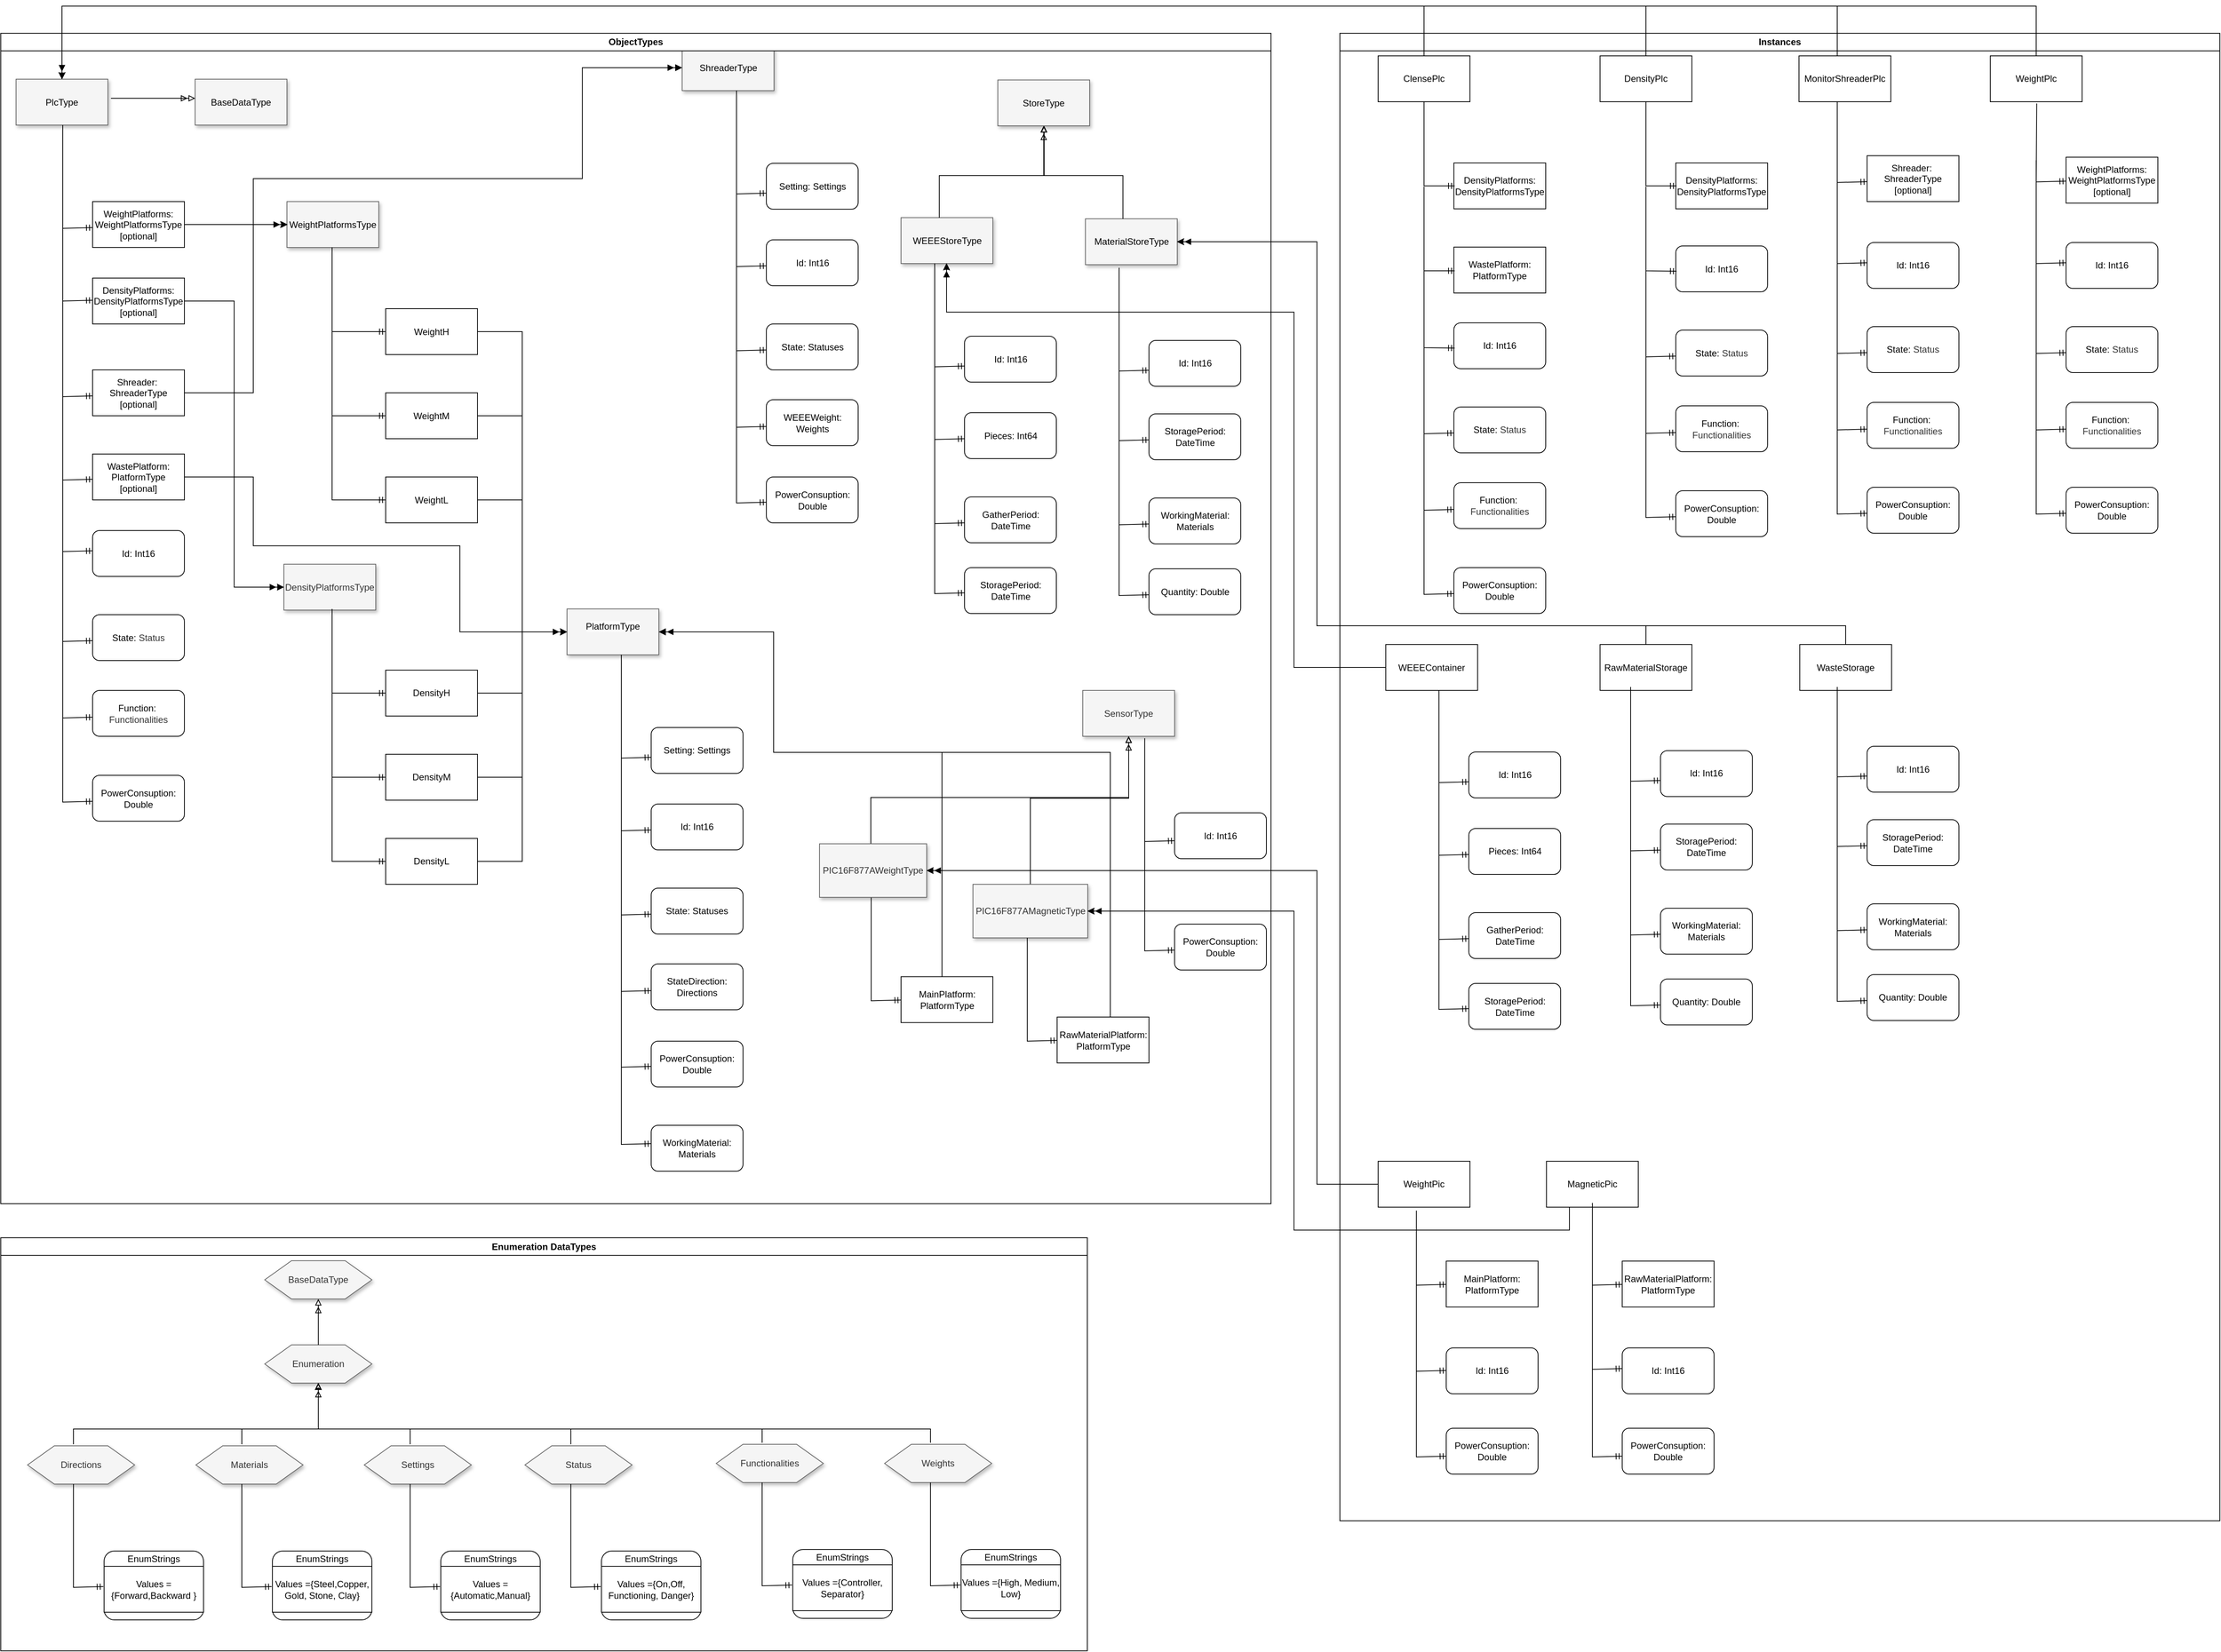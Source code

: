<mxfile version="24.5.3" type="device">
  <diagram id="C5RBs43oDa-KdzZeNtuy" name="Page-1">
    <mxGraphModel dx="1434" dy="844" grid="1" gridSize="10" guides="1" tooltips="1" connect="1" arrows="1" fold="1" page="1" pageScale="1" pageWidth="827" pageHeight="1169" math="0" shadow="0">
      <root>
        <mxCell id="WIyWlLk6GJQsqaUBKTNV-0" />
        <mxCell id="WIyWlLk6GJQsqaUBKTNV-1" parent="WIyWlLk6GJQsqaUBKTNV-0" />
        <mxCell id="UUt6KDNzxrwZEIbBzahc-18" value="&lt;div&gt;Id: Int16&lt;/div&gt;" style="rounded=1;whiteSpace=wrap;html=1;shadow=0;" parent="WIyWlLk6GJQsqaUBKTNV-1" vertex="1">
          <mxGeometry x="130" y="865.5" width="120" height="60" as="geometry" />
        </mxCell>
        <mxCell id="UUt6KDNzxrwZEIbBzahc-19" value="State:&amp;nbsp;&lt;span style=&quot;color: rgb(51, 51, 51);&quot;&gt;Status&lt;/span&gt;" style="rounded=1;whiteSpace=wrap;html=1;shadow=0;" parent="WIyWlLk6GJQsqaUBKTNV-1" vertex="1">
          <mxGeometry x="130" y="975.5" width="120" height="60" as="geometry" />
        </mxCell>
        <mxCell id="UUt6KDNzxrwZEIbBzahc-30" value="&lt;span style=&quot;color: rgb(0, 0, 0);&quot;&gt;PlcType&lt;/span&gt;" style="rounded=0;whiteSpace=wrap;html=1;fillColor=#f5f5f5;strokeColor=#666666;fontColor=#333333;shadow=1;" parent="WIyWlLk6GJQsqaUBKTNV-1" vertex="1">
          <mxGeometry x="30" y="275.5" width="120" height="60" as="geometry" />
        </mxCell>
        <mxCell id="UUt6KDNzxrwZEIbBzahc-35" value="Enumeration" style="shape=hexagon;perimeter=hexagonPerimeter2;whiteSpace=wrap;html=1;shadow=1;fillColor=#f5f5f5;strokeColor=#666666;fontColor=#333333;" parent="WIyWlLk6GJQsqaUBKTNV-1" vertex="1">
          <mxGeometry x="355" y="1930" width="140" height="50" as="geometry" />
        </mxCell>
        <mxCell id="UUt6KDNzxrwZEIbBzahc-36" value="&#xa;&lt;span style=&quot;color: rgb(0, 0, 0); font-family: Helvetica; font-size: 12px; font-style: normal; font-variant-ligatures: normal; font-variant-caps: normal; font-weight: 400; letter-spacing: normal; orphans: 2; text-align: center; text-indent: 0px; text-transform: none; widows: 2; word-spacing: 0px; -webkit-text-stroke-width: 0px; white-space: normal; background-color: rgb(251, 251, 251); text-decoration-thickness: initial; text-decoration-style: initial; text-decoration-color: initial; display: inline !important; float: none;&quot;&gt;PlatformType&lt;/span&gt;&#xa;&#xa;" style="rounded=0;whiteSpace=wrap;html=1;fillColor=#f5f5f5;strokeColor=#666666;fontColor=#333333;shadow=1;" parent="WIyWlLk6GJQsqaUBKTNV-1" vertex="1">
          <mxGeometry x="750" y="968" width="120" height="60" as="geometry" />
        </mxCell>
        <mxCell id="UUt6KDNzxrwZEIbBzahc-38" value="&lt;span style=&quot;color: rgb(0, 0, 0);&quot;&gt;WEEEStoreType&lt;/span&gt;" style="rounded=0;whiteSpace=wrap;html=1;fillColor=#f5f5f5;strokeColor=#666666;fontColor=#333333;shadow=1;" parent="WIyWlLk6GJQsqaUBKTNV-1" vertex="1">
          <mxGeometry x="1186.5" y="456.5" width="120" height="60" as="geometry" />
        </mxCell>
        <mxCell id="UUt6KDNzxrwZEIbBzahc-170" style="edgeStyle=orthogonalEdgeStyle;rounded=0;orthogonalLoop=1;jettySize=auto;html=1;entryX=0.5;entryY=1;entryDx=0;entryDy=0;endArrow=block;endFill=0;" parent="WIyWlLk6GJQsqaUBKTNV-1" source="UUt6KDNzxrwZEIbBzahc-38" target="UUt6KDNzxrwZEIbBzahc-165" edge="1">
          <mxGeometry relative="1" as="geometry">
            <Array as="points">
              <mxPoint x="1236.5" y="401.5" />
              <mxPoint x="1373.5" y="401.5" />
            </Array>
            <mxPoint x="1177.026" y="441.5" as="sourcePoint" />
          </mxGeometry>
        </mxCell>
        <mxCell id="UUt6KDNzxrwZEIbBzahc-40" value="BaseDataType" style="shape=hexagon;perimeter=hexagonPerimeter2;whiteSpace=wrap;html=1;shadow=1;fillColor=#f5f5f5;strokeColor=#666666;fontColor=#333333;" parent="WIyWlLk6GJQsqaUBKTNV-1" vertex="1">
          <mxGeometry x="355" y="1820" width="140" height="50" as="geometry" />
        </mxCell>
        <mxCell id="UUt6KDNzxrwZEIbBzahc-42" value="Directions" style="shape=hexagon;perimeter=hexagonPerimeter2;whiteSpace=wrap;html=1;shadow=1;fillColor=#f5f5f5;strokeColor=#666666;fontColor=#333333;" parent="WIyWlLk6GJQsqaUBKTNV-1" vertex="1">
          <mxGeometry x="45" y="2062" width="140" height="50" as="geometry" />
        </mxCell>
        <mxCell id="UUt6KDNzxrwZEIbBzahc-56" style="edgeStyle=orthogonalEdgeStyle;rounded=0;orthogonalLoop=1;jettySize=auto;html=1;entryX=0.5;entryY=1;entryDx=0;entryDy=0;startArrow=none;startFill=0;endArrow=block;endFill=0;" parent="WIyWlLk6GJQsqaUBKTNV-1" target="UUt6KDNzxrwZEIbBzahc-35" edge="1">
          <mxGeometry relative="1" as="geometry">
            <Array as="points">
              <mxPoint x="105" y="2040" />
              <mxPoint x="425" y="2040" />
            </Array>
            <mxPoint x="105.0" y="2060" as="sourcePoint" />
          </mxGeometry>
        </mxCell>
        <mxCell id="UUt6KDNzxrwZEIbBzahc-44" value="Materials" style="shape=hexagon;perimeter=hexagonPerimeter2;whiteSpace=wrap;html=1;shadow=1;fillColor=#f5f5f5;strokeColor=#666666;fontColor=#333333;" parent="WIyWlLk6GJQsqaUBKTNV-1" vertex="1">
          <mxGeometry x="265" y="2062" width="140" height="50" as="geometry" />
        </mxCell>
        <mxCell id="UUt6KDNzxrwZEIbBzahc-65" style="edgeStyle=orthogonalEdgeStyle;rounded=0;orthogonalLoop=1;jettySize=auto;html=1;entryX=0.5;entryY=1;entryDx=0;entryDy=0;endArrow=block;endFill=0;" parent="WIyWlLk6GJQsqaUBKTNV-1" target="UUt6KDNzxrwZEIbBzahc-35" edge="1">
          <mxGeometry relative="1" as="geometry">
            <Array as="points">
              <mxPoint x="325" y="2040" />
              <mxPoint x="425" y="2040" />
            </Array>
            <mxPoint x="325" y="2060" as="sourcePoint" />
          </mxGeometry>
        </mxCell>
        <mxCell id="UUt6KDNzxrwZEIbBzahc-46" value="Settings" style="shape=hexagon;perimeter=hexagonPerimeter2;whiteSpace=wrap;html=1;shadow=1;fillColor=#f5f5f5;strokeColor=#666666;fontColor=#333333;" parent="WIyWlLk6GJQsqaUBKTNV-1" vertex="1">
          <mxGeometry x="485" y="2062" width="140" height="50" as="geometry" />
        </mxCell>
        <mxCell id="UUt6KDNzxrwZEIbBzahc-68" style="edgeStyle=orthogonalEdgeStyle;rounded=0;orthogonalLoop=1;jettySize=auto;html=1;entryX=0.5;entryY=1;entryDx=0;entryDy=0;endArrow=block;endFill=0;" parent="WIyWlLk6GJQsqaUBKTNV-1" target="UUt6KDNzxrwZEIbBzahc-35" edge="1">
          <mxGeometry relative="1" as="geometry">
            <Array as="points">
              <mxPoint x="545" y="2040" />
              <mxPoint x="425" y="2040" />
            </Array>
            <mxPoint x="545" y="2060" as="sourcePoint" />
          </mxGeometry>
        </mxCell>
        <mxCell id="UUt6KDNzxrwZEIbBzahc-48" value="Status" style="shape=hexagon;perimeter=hexagonPerimeter2;whiteSpace=wrap;html=1;shadow=1;fillColor=#f5f5f5;strokeColor=#666666;fontColor=#333333;" parent="WIyWlLk6GJQsqaUBKTNV-1" vertex="1">
          <mxGeometry x="695" y="2062" width="140" height="50" as="geometry" />
        </mxCell>
        <mxCell id="UUt6KDNzxrwZEIbBzahc-71" style="edgeStyle=orthogonalEdgeStyle;rounded=0;orthogonalLoop=1;jettySize=auto;html=1;entryX=0.5;entryY=1;entryDx=0;entryDy=0;endArrow=block;endFill=0;" parent="WIyWlLk6GJQsqaUBKTNV-1" target="UUt6KDNzxrwZEIbBzahc-35" edge="1">
          <mxGeometry relative="1" as="geometry">
            <Array as="points">
              <mxPoint x="755" y="2040" />
              <mxPoint x="425" y="2040" />
            </Array>
            <mxPoint x="755.0" y="2060" as="sourcePoint" />
          </mxGeometry>
        </mxCell>
        <mxCell id="UUt6KDNzxrwZEIbBzahc-57" value="" style="group" parent="WIyWlLk6GJQsqaUBKTNV-1" vertex="1" connectable="0">
          <mxGeometry x="425" y="1980" height="60" as="geometry" />
        </mxCell>
        <mxCell id="UUt6KDNzxrwZEIbBzahc-58" value="" style="endArrow=block;html=1;endFill=0;rounded=1;" parent="UUt6KDNzxrwZEIbBzahc-57" edge="1">
          <mxGeometry width="50" height="50" relative="1" as="geometry">
            <mxPoint y="60" as="sourcePoint" />
            <mxPoint as="targetPoint" />
          </mxGeometry>
        </mxCell>
        <mxCell id="UUt6KDNzxrwZEIbBzahc-59" value="" style="endArrow=block;html=1;endFill=0;rounded=1;" parent="UUt6KDNzxrwZEIbBzahc-57" edge="1">
          <mxGeometry width="50" height="50" relative="1" as="geometry">
            <mxPoint y="60" as="sourcePoint" />
            <mxPoint y="10" as="targetPoint" />
          </mxGeometry>
        </mxCell>
        <mxCell id="UUt6KDNzxrwZEIbBzahc-60" value="" style="group" parent="WIyWlLk6GJQsqaUBKTNV-1" vertex="1" connectable="0">
          <mxGeometry x="425" y="1870" height="60" as="geometry" />
        </mxCell>
        <mxCell id="UUt6KDNzxrwZEIbBzahc-61" value="" style="endArrow=block;html=1;endFill=0;rounded=1;" parent="UUt6KDNzxrwZEIbBzahc-60" edge="1">
          <mxGeometry width="50" height="50" relative="1" as="geometry">
            <mxPoint y="60" as="sourcePoint" />
            <mxPoint as="targetPoint" />
          </mxGeometry>
        </mxCell>
        <mxCell id="UUt6KDNzxrwZEIbBzahc-62" value="" style="endArrow=block;html=1;endFill=0;rounded=1;" parent="UUt6KDNzxrwZEIbBzahc-60" edge="1">
          <mxGeometry width="50" height="50" relative="1" as="geometry">
            <mxPoint y="60" as="sourcePoint" />
            <mxPoint y="10" as="targetPoint" />
          </mxGeometry>
        </mxCell>
        <mxCell id="UUt6KDNzxrwZEIbBzahc-74" value="" style="endArrow=ERmandOne;html=1;endFill=0;rounded=0;entryX=-0.012;entryY=0.645;entryDx=0;entryDy=0;entryPerimeter=0;" parent="WIyWlLk6GJQsqaUBKTNV-1" edge="1">
          <mxGeometry width="50" height="50" relative="1" as="geometry">
            <mxPoint x="91" y="975.5" as="sourcePoint" />
            <mxPoint x="130" y="1109.5" as="targetPoint" />
            <Array as="points">
              <mxPoint x="91" y="1110.5" />
            </Array>
          </mxGeometry>
        </mxCell>
        <mxCell id="UUt6KDNzxrwZEIbBzahc-75" value="Function:&amp;nbsp;&lt;div&gt;&lt;span style=&quot;color: rgb(51, 51, 51);&quot;&gt;Functionalities&lt;/span&gt;&lt;/div&gt;" style="rounded=1;whiteSpace=wrap;html=1;shadow=0;" parent="WIyWlLk6GJQsqaUBKTNV-1" vertex="1">
          <mxGeometry x="130" y="1074.5" width="120" height="60" as="geometry" />
        </mxCell>
        <mxCell id="UUt6KDNzxrwZEIbBzahc-77" value="" style="endArrow=ERmandOne;html=1;endFill=0;rounded=0;entryX=-0.012;entryY=0.645;entryDx=0;entryDy=0;entryPerimeter=0;" parent="WIyWlLk6GJQsqaUBKTNV-1" edge="1">
          <mxGeometry width="50" height="50" relative="1" as="geometry">
            <mxPoint x="91" y="875.5" as="sourcePoint" />
            <mxPoint x="130" y="1009.5" as="targetPoint" />
            <Array as="points">
              <mxPoint x="91" y="1010.5" />
            </Array>
          </mxGeometry>
        </mxCell>
        <mxCell id="UUt6KDNzxrwZEIbBzahc-78" value="" style="endArrow=ERmandOne;html=1;endFill=0;rounded=0;entryX=-0.012;entryY=0.645;entryDx=0;entryDy=0;entryPerimeter=0;" parent="WIyWlLk6GJQsqaUBKTNV-1" edge="1">
          <mxGeometry width="50" height="50" relative="1" as="geometry">
            <mxPoint x="91" y="430.5" as="sourcePoint" />
            <mxPoint x="130" y="564.5" as="targetPoint" />
            <Array as="points">
              <mxPoint x="91" y="565.5" />
            </Array>
          </mxGeometry>
        </mxCell>
        <mxCell id="UUt6KDNzxrwZEIbBzahc-80" value="" style="endArrow=ERmandOne;html=1;endFill=0;rounded=0;entryX=-0.012;entryY=0.645;entryDx=0;entryDy=0;entryPerimeter=0;" parent="WIyWlLk6GJQsqaUBKTNV-1" edge="1">
          <mxGeometry width="50" height="50" relative="1" as="geometry">
            <mxPoint x="91" y="335.5" as="sourcePoint" />
            <mxPoint x="130" y="469.5" as="targetPoint" />
            <Array as="points">
              <mxPoint x="91" y="470.5" />
            </Array>
          </mxGeometry>
        </mxCell>
        <mxCell id="UUt6KDNzxrwZEIbBzahc-93" value="Id: Int16" style="rounded=1;whiteSpace=wrap;html=1;shadow=0;" parent="WIyWlLk6GJQsqaUBKTNV-1" vertex="1">
          <mxGeometry x="860" y="1223" width="120" height="60" as="geometry" />
        </mxCell>
        <mxCell id="UUt6KDNzxrwZEIbBzahc-94" value="State: Statuses" style="rounded=1;whiteSpace=wrap;html=1;shadow=0;" parent="WIyWlLk6GJQsqaUBKTNV-1" vertex="1">
          <mxGeometry x="860" y="1333" width="120" height="60" as="geometry" />
        </mxCell>
        <mxCell id="UUt6KDNzxrwZEIbBzahc-95" value="StateDirection: Directions" style="rounded=1;whiteSpace=wrap;html=1;shadow=0;" parent="WIyWlLk6GJQsqaUBKTNV-1" vertex="1">
          <mxGeometry x="860" y="1432" width="120" height="60" as="geometry" />
        </mxCell>
        <mxCell id="UUt6KDNzxrwZEIbBzahc-96" value="" style="endArrow=ERmandOne;html=1;endFill=0;rounded=0;entryX=-0.012;entryY=0.645;entryDx=0;entryDy=0;entryPerimeter=0;" parent="WIyWlLk6GJQsqaUBKTNV-1" edge="1">
          <mxGeometry width="50" height="50" relative="1" as="geometry">
            <mxPoint x="821" y="1333" as="sourcePoint" />
            <mxPoint x="860" y="1467" as="targetPoint" />
            <Array as="points">
              <mxPoint x="821" y="1468" />
            </Array>
          </mxGeometry>
        </mxCell>
        <mxCell id="UUt6KDNzxrwZEIbBzahc-97" value="PowerConsuption: Double" style="rounded=1;whiteSpace=wrap;html=1;shadow=0;" parent="WIyWlLk6GJQsqaUBKTNV-1" vertex="1">
          <mxGeometry x="860" y="1533" width="120" height="60" as="geometry" />
        </mxCell>
        <mxCell id="UUt6KDNzxrwZEIbBzahc-98" value="" style="endArrow=ERmandOne;html=1;endFill=0;rounded=0;entryX=-0.012;entryY=0.645;entryDx=0;entryDy=0;entryPerimeter=0;" parent="WIyWlLk6GJQsqaUBKTNV-1" edge="1">
          <mxGeometry width="50" height="50" relative="1" as="geometry">
            <mxPoint x="821" y="1432" as="sourcePoint" />
            <mxPoint x="860" y="1566" as="targetPoint" />
            <Array as="points">
              <mxPoint x="821" y="1567" />
            </Array>
          </mxGeometry>
        </mxCell>
        <mxCell id="UUt6KDNzxrwZEIbBzahc-99" value="" style="endArrow=ERmandOne;html=1;endFill=0;rounded=0;entryX=-0.012;entryY=0.645;entryDx=0;entryDy=0;entryPerimeter=0;" parent="WIyWlLk6GJQsqaUBKTNV-1" edge="1">
          <mxGeometry width="50" height="50" relative="1" as="geometry">
            <mxPoint x="821" y="1233" as="sourcePoint" />
            <mxPoint x="860" y="1367" as="targetPoint" />
            <Array as="points">
              <mxPoint x="821" y="1368" />
            </Array>
          </mxGeometry>
        </mxCell>
        <mxCell id="UUt6KDNzxrwZEIbBzahc-100" value="" style="endArrow=ERmandOne;html=1;endFill=0;rounded=0;entryX=-0.012;entryY=0.645;entryDx=0;entryDy=0;entryPerimeter=0;" parent="WIyWlLk6GJQsqaUBKTNV-1" edge="1">
          <mxGeometry width="50" height="50" relative="1" as="geometry">
            <mxPoint x="821" y="1123" as="sourcePoint" />
            <mxPoint x="860" y="1257" as="targetPoint" />
            <Array as="points">
              <mxPoint x="821" y="1258" />
            </Array>
          </mxGeometry>
        </mxCell>
        <mxCell id="UUt6KDNzxrwZEIbBzahc-101" value="Setting: Settings" style="rounded=1;whiteSpace=wrap;html=1;shadow=0;" parent="WIyWlLk6GJQsqaUBKTNV-1" vertex="1">
          <mxGeometry x="860" y="1123" width="120" height="60" as="geometry" />
        </mxCell>
        <mxCell id="UUt6KDNzxrwZEIbBzahc-102" value="" style="endArrow=ERmandOne;html=1;endFill=0;rounded=0;entryX=-0.012;entryY=0.645;entryDx=0;entryDy=0;entryPerimeter=0;" parent="WIyWlLk6GJQsqaUBKTNV-1" edge="1">
          <mxGeometry width="50" height="50" relative="1" as="geometry">
            <mxPoint x="821" y="1028" as="sourcePoint" />
            <mxPoint x="860" y="1162" as="targetPoint" />
            <Array as="points">
              <mxPoint x="821" y="1163" />
            </Array>
          </mxGeometry>
        </mxCell>
        <mxCell id="UUt6KDNzxrwZEIbBzahc-103" value="WorkingMaterial: Materials" style="rounded=1;whiteSpace=wrap;html=1;shadow=0;" parent="WIyWlLk6GJQsqaUBKTNV-1" vertex="1">
          <mxGeometry x="860" y="1643" width="120" height="60" as="geometry" />
        </mxCell>
        <mxCell id="UUt6KDNzxrwZEIbBzahc-104" value="" style="endArrow=ERmandOne;html=1;endFill=0;rounded=0;entryX=-0.012;entryY=0.645;entryDx=0;entryDy=0;entryPerimeter=0;" parent="WIyWlLk6GJQsqaUBKTNV-1" edge="1">
          <mxGeometry width="50" height="50" relative="1" as="geometry">
            <mxPoint x="821" y="1533" as="sourcePoint" />
            <mxPoint x="860" y="1667" as="targetPoint" />
            <Array as="points">
              <mxPoint x="821" y="1668" />
            </Array>
          </mxGeometry>
        </mxCell>
        <mxCell id="UUt6KDNzxrwZEIbBzahc-106" value="" style="rounded=1;whiteSpace=wrap;html=1;" parent="WIyWlLk6GJQsqaUBKTNV-1" vertex="1">
          <mxGeometry x="145" y="2199.5" width="130" height="90" as="geometry" />
        </mxCell>
        <mxCell id="UUt6KDNzxrwZEIbBzahc-107" value="" style="rounded=0;whiteSpace=wrap;html=1;" parent="WIyWlLk6GJQsqaUBKTNV-1" vertex="1">
          <mxGeometry x="145" y="2219.5" width="130" height="60" as="geometry" />
        </mxCell>
        <mxCell id="UUt6KDNzxrwZEIbBzahc-110" value="EnumStrings" style="text;html=1;align=center;verticalAlign=middle;whiteSpace=wrap;rounded=0;" parent="WIyWlLk6GJQsqaUBKTNV-1" vertex="1">
          <mxGeometry x="180" y="2194.5" width="60" height="30" as="geometry" />
        </mxCell>
        <mxCell id="UUt6KDNzxrwZEIbBzahc-111" value="Values ={&lt;span style=&quot;background-color: initial;&quot;&gt;Forward,&lt;/span&gt;&lt;span style=&quot;background-color: initial;&quot;&gt;Backward&amp;nbsp;&lt;/span&gt;&lt;span style=&quot;background-color: initial;&quot;&gt;}&lt;/span&gt;" style="text;html=1;align=center;verticalAlign=middle;whiteSpace=wrap;rounded=0;" parent="WIyWlLk6GJQsqaUBKTNV-1" vertex="1">
          <mxGeometry x="145" y="2234.5" width="130" height="30" as="geometry" />
        </mxCell>
        <mxCell id="UUt6KDNzxrwZEIbBzahc-112" value="" style="endArrow=ERmandOne;html=1;endFill=0;rounded=0;entryX=-0.012;entryY=0.645;entryDx=0;entryDy=0;entryPerimeter=0;" parent="WIyWlLk6GJQsqaUBKTNV-1" edge="1">
          <mxGeometry width="50" height="50" relative="1" as="geometry">
            <mxPoint x="105" y="2112" as="sourcePoint" />
            <mxPoint x="144" y="2246" as="targetPoint" />
            <Array as="points">
              <mxPoint x="105" y="2247" />
            </Array>
          </mxGeometry>
        </mxCell>
        <mxCell id="UUt6KDNzxrwZEIbBzahc-113" value="" style="rounded=1;whiteSpace=wrap;html=1;" parent="WIyWlLk6GJQsqaUBKTNV-1" vertex="1">
          <mxGeometry x="365" y="2199.5" width="130" height="90" as="geometry" />
        </mxCell>
        <mxCell id="UUt6KDNzxrwZEIbBzahc-114" value="" style="rounded=0;whiteSpace=wrap;html=1;" parent="WIyWlLk6GJQsqaUBKTNV-1" vertex="1">
          <mxGeometry x="365" y="2219.5" width="130" height="60" as="geometry" />
        </mxCell>
        <mxCell id="UUt6KDNzxrwZEIbBzahc-115" value="EnumStrings" style="text;html=1;align=center;verticalAlign=middle;whiteSpace=wrap;rounded=0;" parent="WIyWlLk6GJQsqaUBKTNV-1" vertex="1">
          <mxGeometry x="400" y="2194.5" width="60" height="30" as="geometry" />
        </mxCell>
        <mxCell id="UUt6KDNzxrwZEIbBzahc-116" value="Values ={&lt;span style=&quot;background-color: initial;&quot;&gt;Steel,&lt;/span&gt;&lt;span style=&quot;background-color: initial;&quot;&gt;Copper,&lt;/span&gt;&lt;div&gt;&lt;span style=&quot;background-color: initial;&quot;&gt;Gold, Stone, Clay}&lt;/span&gt;&lt;/div&gt;" style="text;html=1;align=center;verticalAlign=middle;whiteSpace=wrap;rounded=0;" parent="WIyWlLk6GJQsqaUBKTNV-1" vertex="1">
          <mxGeometry x="365" y="2234.5" width="130" height="30" as="geometry" />
        </mxCell>
        <mxCell id="UUt6KDNzxrwZEIbBzahc-117" value="" style="endArrow=ERmandOne;html=1;endFill=0;rounded=0;entryX=-0.012;entryY=0.645;entryDx=0;entryDy=0;entryPerimeter=0;" parent="WIyWlLk6GJQsqaUBKTNV-1" edge="1">
          <mxGeometry width="50" height="50" relative="1" as="geometry">
            <mxPoint x="325" y="2112" as="sourcePoint" />
            <mxPoint x="364" y="2246" as="targetPoint" />
            <Array as="points">
              <mxPoint x="325" y="2247" />
            </Array>
          </mxGeometry>
        </mxCell>
        <mxCell id="UUt6KDNzxrwZEIbBzahc-118" value="" style="rounded=1;whiteSpace=wrap;html=1;" parent="WIyWlLk6GJQsqaUBKTNV-1" vertex="1">
          <mxGeometry x="585" y="2199.5" width="130" height="90" as="geometry" />
        </mxCell>
        <mxCell id="UUt6KDNzxrwZEIbBzahc-119" value="" style="rounded=0;whiteSpace=wrap;html=1;" parent="WIyWlLk6GJQsqaUBKTNV-1" vertex="1">
          <mxGeometry x="585" y="2219.5" width="130" height="60" as="geometry" />
        </mxCell>
        <mxCell id="UUt6KDNzxrwZEIbBzahc-120" value="EnumStrings" style="text;html=1;align=center;verticalAlign=middle;whiteSpace=wrap;rounded=0;" parent="WIyWlLk6GJQsqaUBKTNV-1" vertex="1">
          <mxGeometry x="620" y="2194.5" width="60" height="30" as="geometry" />
        </mxCell>
        <mxCell id="UUt6KDNzxrwZEIbBzahc-121" value="Values ={&lt;span style=&quot;background-color: initial;&quot;&gt;Automatic,&lt;/span&gt;&lt;span style=&quot;background-color: initial;&quot;&gt;Manual&lt;/span&gt;&lt;span style=&quot;background-color: initial;&quot;&gt;}&lt;/span&gt;" style="text;html=1;align=center;verticalAlign=middle;whiteSpace=wrap;rounded=0;" parent="WIyWlLk6GJQsqaUBKTNV-1" vertex="1">
          <mxGeometry x="585" y="2234.5" width="130" height="30" as="geometry" />
        </mxCell>
        <mxCell id="UUt6KDNzxrwZEIbBzahc-122" value="" style="endArrow=ERmandOne;html=1;endFill=0;rounded=0;entryX=-0.012;entryY=0.645;entryDx=0;entryDy=0;entryPerimeter=0;" parent="WIyWlLk6GJQsqaUBKTNV-1" edge="1">
          <mxGeometry width="50" height="50" relative="1" as="geometry">
            <mxPoint x="545" y="2112" as="sourcePoint" />
            <mxPoint x="584" y="2246" as="targetPoint" />
            <Array as="points">
              <mxPoint x="545" y="2247" />
            </Array>
          </mxGeometry>
        </mxCell>
        <mxCell id="UUt6KDNzxrwZEIbBzahc-123" value="" style="rounded=1;whiteSpace=wrap;html=1;" parent="WIyWlLk6GJQsqaUBKTNV-1" vertex="1">
          <mxGeometry x="795" y="2199.5" width="130" height="90" as="geometry" />
        </mxCell>
        <mxCell id="UUt6KDNzxrwZEIbBzahc-124" value="" style="rounded=0;whiteSpace=wrap;html=1;" parent="WIyWlLk6GJQsqaUBKTNV-1" vertex="1">
          <mxGeometry x="795" y="2219.5" width="130" height="60" as="geometry" />
        </mxCell>
        <mxCell id="UUt6KDNzxrwZEIbBzahc-125" value="EnumStrings" style="text;html=1;align=center;verticalAlign=middle;whiteSpace=wrap;rounded=0;" parent="WIyWlLk6GJQsqaUBKTNV-1" vertex="1">
          <mxGeometry x="830" y="2194.5" width="60" height="30" as="geometry" />
        </mxCell>
        <mxCell id="UUt6KDNzxrwZEIbBzahc-126" value="Values ={&lt;span style=&quot;background-color: initial;&quot;&gt;On,&lt;/span&gt;&lt;span style=&quot;background-color: initial;&quot;&gt;Off, Functioning, Danger&lt;/span&gt;&lt;span style=&quot;background-color: initial;&quot;&gt;}&lt;/span&gt;" style="text;html=1;align=center;verticalAlign=middle;whiteSpace=wrap;rounded=0;" parent="WIyWlLk6GJQsqaUBKTNV-1" vertex="1">
          <mxGeometry x="795" y="2234.5" width="130" height="30" as="geometry" />
        </mxCell>
        <mxCell id="UUt6KDNzxrwZEIbBzahc-127" value="" style="endArrow=ERmandOne;html=1;endFill=0;rounded=0;entryX=-0.012;entryY=0.645;entryDx=0;entryDy=0;entryPerimeter=0;" parent="WIyWlLk6GJQsqaUBKTNV-1" edge="1">
          <mxGeometry width="50" height="50" relative="1" as="geometry">
            <mxPoint x="755" y="2112" as="sourcePoint" />
            <mxPoint x="794" y="2246" as="targetPoint" />
            <Array as="points">
              <mxPoint x="755" y="2247" />
            </Array>
          </mxGeometry>
        </mxCell>
        <mxCell id="UUt6KDNzxrwZEIbBzahc-128" value="Pieces: Int64" style="rounded=1;whiteSpace=wrap;html=1;shadow=0;" parent="WIyWlLk6GJQsqaUBKTNV-1" vertex="1">
          <mxGeometry x="1269.5" y="711.5" width="120" height="60" as="geometry" />
        </mxCell>
        <mxCell id="UUt6KDNzxrwZEIbBzahc-129" value="GatherPeriod: DateTime" style="rounded=1;whiteSpace=wrap;html=1;shadow=0;" parent="WIyWlLk6GJQsqaUBKTNV-1" vertex="1">
          <mxGeometry x="1269.5" y="821.5" width="120" height="60" as="geometry" />
        </mxCell>
        <mxCell id="UUt6KDNzxrwZEIbBzahc-132" value="StoragePeriod: DateTime" style="rounded=1;whiteSpace=wrap;html=1;shadow=0;" parent="WIyWlLk6GJQsqaUBKTNV-1" vertex="1">
          <mxGeometry x="1269.5" y="914" width="120" height="60" as="geometry" />
        </mxCell>
        <mxCell id="UUt6KDNzxrwZEIbBzahc-133" value="" style="endArrow=ERmandOne;html=1;endFill=0;rounded=0;entryX=-0.012;entryY=0.645;entryDx=0;entryDy=0;entryPerimeter=0;" parent="WIyWlLk6GJQsqaUBKTNV-1" edge="1">
          <mxGeometry width="50" height="50" relative="1" as="geometry">
            <mxPoint x="1230.5" y="813" as="sourcePoint" />
            <mxPoint x="1269.5" y="947" as="targetPoint" />
            <Array as="points">
              <mxPoint x="1230.5" y="948" />
            </Array>
          </mxGeometry>
        </mxCell>
        <mxCell id="UUt6KDNzxrwZEIbBzahc-134" value="" style="endArrow=ERmandOne;html=1;endFill=0;rounded=0;entryX=-0.012;entryY=0.645;entryDx=0;entryDy=0;entryPerimeter=0;" parent="WIyWlLk6GJQsqaUBKTNV-1" edge="1">
          <mxGeometry width="50" height="50" relative="1" as="geometry">
            <mxPoint x="1230.5" y="721.5" as="sourcePoint" />
            <mxPoint x="1269.5" y="855.5" as="targetPoint" />
            <Array as="points">
              <mxPoint x="1230.5" y="856.5" />
            </Array>
          </mxGeometry>
        </mxCell>
        <mxCell id="UUt6KDNzxrwZEIbBzahc-135" value="" style="endArrow=ERmandOne;html=1;endFill=0;rounded=0;entryX=-0.012;entryY=0.645;entryDx=0;entryDy=0;entryPerimeter=0;" parent="WIyWlLk6GJQsqaUBKTNV-1" edge="1">
          <mxGeometry width="50" height="50" relative="1" as="geometry">
            <mxPoint x="1230.5" y="611.5" as="sourcePoint" />
            <mxPoint x="1269.5" y="745.5" as="targetPoint" />
            <Array as="points">
              <mxPoint x="1230.5" y="746.5" />
            </Array>
          </mxGeometry>
        </mxCell>
        <mxCell id="UUt6KDNzxrwZEIbBzahc-136" value="Id: Int16" style="rounded=1;whiteSpace=wrap;html=1;shadow=0;" parent="WIyWlLk6GJQsqaUBKTNV-1" vertex="1">
          <mxGeometry x="1269.5" y="611.5" width="120" height="60" as="geometry" />
        </mxCell>
        <mxCell id="UUt6KDNzxrwZEIbBzahc-137" value="" style="endArrow=ERmandOne;html=1;endFill=0;rounded=0;entryX=-0.012;entryY=0.645;entryDx=0;entryDy=0;entryPerimeter=0;" parent="WIyWlLk6GJQsqaUBKTNV-1" edge="1">
          <mxGeometry width="50" height="50" relative="1" as="geometry">
            <mxPoint x="1230.5" y="516.5" as="sourcePoint" />
            <mxPoint x="1269.5" y="650.5" as="targetPoint" />
            <Array as="points">
              <mxPoint x="1230.5" y="651.5" />
            </Array>
          </mxGeometry>
        </mxCell>
        <mxCell id="UUt6KDNzxrwZEIbBzahc-150" value="Functionalities" style="shape=hexagon;perimeter=hexagonPerimeter2;whiteSpace=wrap;html=1;shadow=1;fillColor=#f5f5f5;strokeColor=#666666;fontColor=#333333;" parent="WIyWlLk6GJQsqaUBKTNV-1" vertex="1">
          <mxGeometry x="945" y="2060" width="140" height="50" as="geometry" />
        </mxCell>
        <mxCell id="UUt6KDNzxrwZEIbBzahc-157" style="edgeStyle=orthogonalEdgeStyle;rounded=0;orthogonalLoop=1;jettySize=auto;html=1;entryX=0.5;entryY=1;entryDx=0;entryDy=0;endArrow=block;endFill=0;" parent="WIyWlLk6GJQsqaUBKTNV-1" target="UUt6KDNzxrwZEIbBzahc-35" edge="1">
          <mxGeometry relative="1" as="geometry">
            <Array as="points">
              <mxPoint x="1005" y="2040" />
              <mxPoint x="425" y="2040" />
            </Array>
            <mxPoint x="1005.0" y="2058" as="sourcePoint" />
          </mxGeometry>
        </mxCell>
        <mxCell id="UUt6KDNzxrwZEIbBzahc-152" value="" style="rounded=1;whiteSpace=wrap;html=1;" parent="WIyWlLk6GJQsqaUBKTNV-1" vertex="1">
          <mxGeometry x="1045" y="2197.5" width="130" height="90" as="geometry" />
        </mxCell>
        <mxCell id="UUt6KDNzxrwZEIbBzahc-153" value="" style="rounded=0;whiteSpace=wrap;html=1;" parent="WIyWlLk6GJQsqaUBKTNV-1" vertex="1">
          <mxGeometry x="1045" y="2217.5" width="130" height="60" as="geometry" />
        </mxCell>
        <mxCell id="UUt6KDNzxrwZEIbBzahc-154" value="EnumStrings" style="text;html=1;align=center;verticalAlign=middle;whiteSpace=wrap;rounded=0;" parent="WIyWlLk6GJQsqaUBKTNV-1" vertex="1">
          <mxGeometry x="1080" y="2192.5" width="60" height="30" as="geometry" />
        </mxCell>
        <mxCell id="UUt6KDNzxrwZEIbBzahc-155" value="Values ={Controller, Separator&lt;span style=&quot;background-color: initial;&quot;&gt;}&lt;/span&gt;" style="text;html=1;align=center;verticalAlign=middle;whiteSpace=wrap;rounded=0;" parent="WIyWlLk6GJQsqaUBKTNV-1" vertex="1">
          <mxGeometry x="1045" y="2232.5" width="130" height="30" as="geometry" />
        </mxCell>
        <mxCell id="UUt6KDNzxrwZEIbBzahc-156" value="" style="endArrow=ERmandOne;html=1;endFill=0;rounded=0;entryX=-0.012;entryY=0.645;entryDx=0;entryDy=0;entryPerimeter=0;" parent="WIyWlLk6GJQsqaUBKTNV-1" edge="1">
          <mxGeometry width="50" height="50" relative="1" as="geometry">
            <mxPoint x="1005" y="2110" as="sourcePoint" />
            <mxPoint x="1044" y="2244" as="targetPoint" />
            <Array as="points">
              <mxPoint x="1005" y="2245" />
            </Array>
          </mxGeometry>
        </mxCell>
        <mxCell id="UUt6KDNzxrwZEIbBzahc-158" value="PowerConsuption: Double" style="rounded=1;whiteSpace=wrap;html=1;shadow=0;" parent="WIyWlLk6GJQsqaUBKTNV-1" vertex="1">
          <mxGeometry x="130" y="1185.5" width="120" height="60" as="geometry" />
        </mxCell>
        <mxCell id="UUt6KDNzxrwZEIbBzahc-159" value="" style="endArrow=ERmandOne;html=1;endFill=0;rounded=0;entryX=-0.012;entryY=0.645;entryDx=0;entryDy=0;entryPerimeter=0;" parent="WIyWlLk6GJQsqaUBKTNV-1" edge="1">
          <mxGeometry width="50" height="50" relative="1" as="geometry">
            <mxPoint x="91" y="1085.5" as="sourcePoint" />
            <mxPoint x="130" y="1219.5" as="targetPoint" />
            <Array as="points">
              <mxPoint x="91" y="1220.5" />
            </Array>
          </mxGeometry>
        </mxCell>
        <mxCell id="UUt6KDNzxrwZEIbBzahc-163" value="&lt;span style=&quot;color: rgb(0, 0, 0);&quot;&gt;MaterialStoreType&lt;/span&gt;" style="rounded=0;whiteSpace=wrap;html=1;fillColor=#f5f5f5;strokeColor=#666666;fontColor=#333333;shadow=1;" parent="WIyWlLk6GJQsqaUBKTNV-1" vertex="1">
          <mxGeometry x="1427.5" y="458" width="120" height="60" as="geometry" />
        </mxCell>
        <mxCell id="UUt6KDNzxrwZEIbBzahc-172" style="edgeStyle=orthogonalEdgeStyle;rounded=0;orthogonalLoop=1;jettySize=auto;html=1;endArrow=block;endFill=0;" parent="WIyWlLk6GJQsqaUBKTNV-1" source="UUt6KDNzxrwZEIbBzahc-163" target="UUt6KDNzxrwZEIbBzahc-165" edge="1">
          <mxGeometry relative="1" as="geometry">
            <Array as="points">
              <mxPoint x="1476.5" y="401.5" />
              <mxPoint x="1373.5" y="401.5" />
            </Array>
            <mxPoint x="1557.026" y="441.5" as="sourcePoint" />
          </mxGeometry>
        </mxCell>
        <mxCell id="UUt6KDNzxrwZEIbBzahc-165" value="&lt;span style=&quot;color: rgb(0, 0, 0);&quot;&gt;StoreType&lt;/span&gt;" style="rounded=0;whiteSpace=wrap;html=1;fillColor=#f5f5f5;strokeColor=#666666;fontColor=#333333;shadow=1;" parent="WIyWlLk6GJQsqaUBKTNV-1" vertex="1">
          <mxGeometry x="1313" y="276.5" width="120" height="60" as="geometry" />
        </mxCell>
        <mxCell id="UUt6KDNzxrwZEIbBzahc-167" value="" style="group" parent="WIyWlLk6GJQsqaUBKTNV-1" vertex="1" connectable="0">
          <mxGeometry x="1373" y="336.5" height="60" as="geometry" />
        </mxCell>
        <mxCell id="UUt6KDNzxrwZEIbBzahc-168" value="" style="endArrow=block;html=1;endFill=0;rounded=1;" parent="UUt6KDNzxrwZEIbBzahc-167" edge="1">
          <mxGeometry width="50" height="50" relative="1" as="geometry">
            <mxPoint y="60" as="sourcePoint" />
            <mxPoint as="targetPoint" />
          </mxGeometry>
        </mxCell>
        <mxCell id="UUt6KDNzxrwZEIbBzahc-169" value="" style="endArrow=block;html=1;endFill=0;rounded=1;" parent="UUt6KDNzxrwZEIbBzahc-167" edge="1">
          <mxGeometry width="50" height="50" relative="1" as="geometry">
            <mxPoint y="60" as="sourcePoint" />
            <mxPoint y="10" as="targetPoint" />
          </mxGeometry>
        </mxCell>
        <mxCell id="UUt6KDNzxrwZEIbBzahc-175" value="StoragePeriod: DateTime" style="rounded=1;whiteSpace=wrap;html=1;shadow=0;" parent="WIyWlLk6GJQsqaUBKTNV-1" vertex="1">
          <mxGeometry x="1510.5" y="713" width="120" height="60" as="geometry" />
        </mxCell>
        <mxCell id="UUt6KDNzxrwZEIbBzahc-176" value="" style="endArrow=ERmandOne;html=1;endFill=0;rounded=0;entryX=-0.012;entryY=0.645;entryDx=0;entryDy=0;entryPerimeter=0;" parent="WIyWlLk6GJQsqaUBKTNV-1" edge="1">
          <mxGeometry width="50" height="50" relative="1" as="geometry">
            <mxPoint x="1471.5" y="613" as="sourcePoint" />
            <mxPoint x="1510.5" y="747" as="targetPoint" />
            <Array as="points">
              <mxPoint x="1471.5" y="748" />
            </Array>
          </mxGeometry>
        </mxCell>
        <mxCell id="UUt6KDNzxrwZEIbBzahc-179" value="Id: Int16" style="rounded=1;whiteSpace=wrap;html=1;shadow=0;" parent="WIyWlLk6GJQsqaUBKTNV-1" vertex="1">
          <mxGeometry x="1510.5" y="617" width="120" height="60" as="geometry" />
        </mxCell>
        <mxCell id="UUt6KDNzxrwZEIbBzahc-180" value="" style="endArrow=ERmandOne;html=1;endFill=0;rounded=0;entryX=-0.012;entryY=0.645;entryDx=0;entryDy=0;entryPerimeter=0;" parent="WIyWlLk6GJQsqaUBKTNV-1" edge="1">
          <mxGeometry width="50" height="50" relative="1" as="geometry">
            <mxPoint x="1471.5" y="522" as="sourcePoint" />
            <mxPoint x="1510.5" y="656" as="targetPoint" />
            <Array as="points">
              <mxPoint x="1471.5" y="657" />
            </Array>
          </mxGeometry>
        </mxCell>
        <mxCell id="UUt6KDNzxrwZEIbBzahc-181" value="WorkingMaterial: Materials" style="rounded=1;whiteSpace=wrap;html=1;shadow=0;" parent="WIyWlLk6GJQsqaUBKTNV-1" vertex="1">
          <mxGeometry x="1510.5" y="823" width="120" height="60" as="geometry" />
        </mxCell>
        <mxCell id="UUt6KDNzxrwZEIbBzahc-182" value="" style="endArrow=ERmandOne;html=1;endFill=0;rounded=0;entryX=-0.012;entryY=0.645;entryDx=0;entryDy=0;entryPerimeter=0;" parent="WIyWlLk6GJQsqaUBKTNV-1" edge="1">
          <mxGeometry width="50" height="50" relative="1" as="geometry">
            <mxPoint x="1471.5" y="723" as="sourcePoint" />
            <mxPoint x="1510.5" y="857" as="targetPoint" />
            <Array as="points">
              <mxPoint x="1471.5" y="858" />
            </Array>
          </mxGeometry>
        </mxCell>
        <mxCell id="UUt6KDNzxrwZEIbBzahc-183" value="Quantity: Double" style="rounded=1;whiteSpace=wrap;html=1;shadow=0;" parent="WIyWlLk6GJQsqaUBKTNV-1" vertex="1">
          <mxGeometry x="1510.5" y="915.5" width="120" height="60" as="geometry" />
        </mxCell>
        <mxCell id="UUt6KDNzxrwZEIbBzahc-184" value="" style="endArrow=ERmandOne;html=1;endFill=0;rounded=0;entryX=-0.012;entryY=0.645;entryDx=0;entryDy=0;entryPerimeter=0;" parent="WIyWlLk6GJQsqaUBKTNV-1" edge="1">
          <mxGeometry width="50" height="50" relative="1" as="geometry">
            <mxPoint x="1471.5" y="815.5" as="sourcePoint" />
            <mxPoint x="1510.5" y="949.5" as="targetPoint" />
            <Array as="points">
              <mxPoint x="1471.5" y="950.5" />
            </Array>
          </mxGeometry>
        </mxCell>
        <mxCell id="SBvWP1Fa7BbokbH3RzgJ-39" style="edgeStyle=orthogonalEdgeStyle;rounded=0;orthogonalLoop=1;jettySize=auto;html=1;entryX=0;entryY=0.5;entryDx=0;entryDy=0;" parent="WIyWlLk6GJQsqaUBKTNV-1" target="UUt6KDNzxrwZEIbBzahc-199" edge="1">
          <mxGeometry relative="1" as="geometry">
            <mxPoint x="250" y="685.537" as="sourcePoint" />
            <Array as="points">
              <mxPoint x="340" y="685.5" />
              <mxPoint x="340" y="405.5" />
              <mxPoint x="770" y="405.5" />
              <mxPoint x="770" y="260.5" />
            </Array>
          </mxGeometry>
        </mxCell>
        <mxCell id="UUt6KDNzxrwZEIbBzahc-197" value="" style="endArrow=ERmandOne;html=1;endFill=0;rounded=0;entryX=-0.012;entryY=0.645;entryDx=0;entryDy=0;entryPerimeter=0;" parent="WIyWlLk6GJQsqaUBKTNV-1" edge="1">
          <mxGeometry width="50" height="50" relative="1" as="geometry">
            <mxPoint x="91" y="664.5" as="sourcePoint" />
            <mxPoint x="130" y="798.5" as="targetPoint" />
            <Array as="points">
              <mxPoint x="91" y="799.5" />
            </Array>
          </mxGeometry>
        </mxCell>
        <mxCell id="UUt6KDNzxrwZEIbBzahc-199" value="&lt;span style=&quot;color: rgb(0, 0, 0);&quot;&gt;ShreaderType&lt;/span&gt;" style="rounded=0;whiteSpace=wrap;html=1;fillColor=#f5f5f5;strokeColor=#666666;fontColor=#333333;shadow=1;" parent="WIyWlLk6GJQsqaUBKTNV-1" vertex="1">
          <mxGeometry x="900.5" y="230.5" width="120" height="60" as="geometry" />
        </mxCell>
        <mxCell id="UUt6KDNzxrwZEIbBzahc-201" value="Id: Int16" style="rounded=1;whiteSpace=wrap;html=1;shadow=0;" parent="WIyWlLk6GJQsqaUBKTNV-1" vertex="1">
          <mxGeometry x="1010.5" y="485.5" width="120" height="60" as="geometry" />
        </mxCell>
        <mxCell id="UUt6KDNzxrwZEIbBzahc-202" value="State: Statuses" style="rounded=1;whiteSpace=wrap;html=1;shadow=0;" parent="WIyWlLk6GJQsqaUBKTNV-1" vertex="1">
          <mxGeometry x="1010.5" y="595.5" width="120" height="60" as="geometry" />
        </mxCell>
        <mxCell id="UUt6KDNzxrwZEIbBzahc-203" value="WEEEWeight: Weights" style="rounded=1;whiteSpace=wrap;html=1;shadow=0;" parent="WIyWlLk6GJQsqaUBKTNV-1" vertex="1">
          <mxGeometry x="1010.5" y="694.5" width="120" height="60" as="geometry" />
        </mxCell>
        <mxCell id="UUt6KDNzxrwZEIbBzahc-204" value="" style="endArrow=ERmandOne;html=1;endFill=0;rounded=0;entryX=-0.012;entryY=0.645;entryDx=0;entryDy=0;entryPerimeter=0;" parent="WIyWlLk6GJQsqaUBKTNV-1" edge="1">
          <mxGeometry width="50" height="50" relative="1" as="geometry">
            <mxPoint x="971.5" y="595.5" as="sourcePoint" />
            <mxPoint x="1010.5" y="729.5" as="targetPoint" />
            <Array as="points">
              <mxPoint x="971.5" y="730.5" />
            </Array>
          </mxGeometry>
        </mxCell>
        <mxCell id="UUt6KDNzxrwZEIbBzahc-205" value="PowerConsuption: Double" style="rounded=1;whiteSpace=wrap;html=1;shadow=0;" parent="WIyWlLk6GJQsqaUBKTNV-1" vertex="1">
          <mxGeometry x="1010.5" y="795.5" width="120" height="60" as="geometry" />
        </mxCell>
        <mxCell id="UUt6KDNzxrwZEIbBzahc-206" value="" style="endArrow=ERmandOne;html=1;endFill=0;rounded=0;entryX=-0.012;entryY=0.645;entryDx=0;entryDy=0;entryPerimeter=0;" parent="WIyWlLk6GJQsqaUBKTNV-1" edge="1">
          <mxGeometry width="50" height="50" relative="1" as="geometry">
            <mxPoint x="971.5" y="694.5" as="sourcePoint" />
            <mxPoint x="1010.5" y="828.5" as="targetPoint" />
            <Array as="points">
              <mxPoint x="971.5" y="829.5" />
            </Array>
          </mxGeometry>
        </mxCell>
        <mxCell id="UUt6KDNzxrwZEIbBzahc-207" value="" style="endArrow=ERmandOne;html=1;endFill=0;rounded=0;entryX=-0.012;entryY=0.645;entryDx=0;entryDy=0;entryPerimeter=0;" parent="WIyWlLk6GJQsqaUBKTNV-1" edge="1">
          <mxGeometry width="50" height="50" relative="1" as="geometry">
            <mxPoint x="971.5" y="495.5" as="sourcePoint" />
            <mxPoint x="1010.5" y="629.5" as="targetPoint" />
            <Array as="points">
              <mxPoint x="971.5" y="630.5" />
            </Array>
          </mxGeometry>
        </mxCell>
        <mxCell id="UUt6KDNzxrwZEIbBzahc-208" value="" style="endArrow=ERmandOne;html=1;endFill=0;rounded=0;entryX=-0.012;entryY=0.645;entryDx=0;entryDy=0;entryPerimeter=0;" parent="WIyWlLk6GJQsqaUBKTNV-1" edge="1">
          <mxGeometry width="50" height="50" relative="1" as="geometry">
            <mxPoint x="971.5" y="385.5" as="sourcePoint" />
            <mxPoint x="1010.5" y="519.5" as="targetPoint" />
            <Array as="points">
              <mxPoint x="971.5" y="520.5" />
            </Array>
          </mxGeometry>
        </mxCell>
        <mxCell id="UUt6KDNzxrwZEIbBzahc-209" value="Setting: Settings" style="rounded=1;whiteSpace=wrap;html=1;shadow=0;" parent="WIyWlLk6GJQsqaUBKTNV-1" vertex="1">
          <mxGeometry x="1010.5" y="385.5" width="120" height="60" as="geometry" />
        </mxCell>
        <mxCell id="UUt6KDNzxrwZEIbBzahc-210" value="" style="endArrow=ERmandOne;html=1;endFill=0;rounded=0;entryX=-0.012;entryY=0.645;entryDx=0;entryDy=0;entryPerimeter=0;" parent="WIyWlLk6GJQsqaUBKTNV-1" edge="1">
          <mxGeometry width="50" height="50" relative="1" as="geometry">
            <mxPoint x="971.5" y="290.5" as="sourcePoint" />
            <mxPoint x="1010.5" y="424.5" as="targetPoint" />
            <Array as="points">
              <mxPoint x="971.5" y="425.5" />
            </Array>
          </mxGeometry>
        </mxCell>
        <mxCell id="UUt6KDNzxrwZEIbBzahc-217" value="Weights" style="shape=hexagon;perimeter=hexagonPerimeter2;whiteSpace=wrap;html=1;shadow=1;fillColor=#f5f5f5;strokeColor=#666666;fontColor=#333333;" parent="WIyWlLk6GJQsqaUBKTNV-1" vertex="1">
          <mxGeometry x="1165" y="2060" width="140" height="50" as="geometry" />
        </mxCell>
        <mxCell id="UUt6KDNzxrwZEIbBzahc-224" style="edgeStyle=orthogonalEdgeStyle;rounded=0;orthogonalLoop=1;jettySize=auto;html=1;entryX=0.5;entryY=1;entryDx=0;entryDy=0;endArrow=classic;endFill=0;exitX=0.5;exitY=0;exitDx=0;exitDy=0;" parent="WIyWlLk6GJQsqaUBKTNV-1" target="UUt6KDNzxrwZEIbBzahc-35" edge="1">
          <mxGeometry relative="1" as="geometry">
            <Array as="points">
              <mxPoint x="1225" y="2040" />
              <mxPoint x="425" y="2040" />
            </Array>
            <mxPoint x="1225" y="2058" as="sourcePoint" />
          </mxGeometry>
        </mxCell>
        <mxCell id="UUt6KDNzxrwZEIbBzahc-219" value="" style="rounded=1;whiteSpace=wrap;html=1;" parent="WIyWlLk6GJQsqaUBKTNV-1" vertex="1">
          <mxGeometry x="1265" y="2197.5" width="130" height="90" as="geometry" />
        </mxCell>
        <mxCell id="UUt6KDNzxrwZEIbBzahc-220" value="" style="rounded=0;whiteSpace=wrap;html=1;" parent="WIyWlLk6GJQsqaUBKTNV-1" vertex="1">
          <mxGeometry x="1265" y="2217.5" width="130" height="60" as="geometry" />
        </mxCell>
        <mxCell id="UUt6KDNzxrwZEIbBzahc-221" value="EnumStrings" style="text;html=1;align=center;verticalAlign=middle;whiteSpace=wrap;rounded=0;" parent="WIyWlLk6GJQsqaUBKTNV-1" vertex="1">
          <mxGeometry x="1300" y="2192.5" width="60" height="30" as="geometry" />
        </mxCell>
        <mxCell id="UUt6KDNzxrwZEIbBzahc-222" value="Values ={High, Medium, Low&lt;span style=&quot;background-color: initial;&quot;&gt;}&lt;/span&gt;" style="text;html=1;align=center;verticalAlign=middle;whiteSpace=wrap;rounded=0;" parent="WIyWlLk6GJQsqaUBKTNV-1" vertex="1">
          <mxGeometry x="1265" y="2232.5" width="130" height="30" as="geometry" />
        </mxCell>
        <mxCell id="UUt6KDNzxrwZEIbBzahc-223" value="" style="endArrow=ERmandOne;html=1;endFill=0;rounded=0;entryX=-0.012;entryY=0.645;entryDx=0;entryDy=0;entryPerimeter=0;" parent="WIyWlLk6GJQsqaUBKTNV-1" edge="1">
          <mxGeometry width="50" height="50" relative="1" as="geometry">
            <mxPoint x="1225" y="2110" as="sourcePoint" />
            <mxPoint x="1264" y="2244" as="targetPoint" />
            <Array as="points">
              <mxPoint x="1225" y="2245" />
            </Array>
          </mxGeometry>
        </mxCell>
        <mxCell id="UUt6KDNzxrwZEIbBzahc-225" value="&lt;span style=&quot;color: rgb(0, 0, 0);&quot;&gt;BaseDataType&lt;/span&gt;" style="rounded=0;whiteSpace=wrap;html=1;fillColor=#f5f5f5;strokeColor=#666666;fontColor=#333333;shadow=1;" parent="WIyWlLk6GJQsqaUBKTNV-1" vertex="1">
          <mxGeometry x="264" y="275.5" width="120" height="60" as="geometry" />
        </mxCell>
        <mxCell id="UUt6KDNzxrwZEIbBzahc-227" value="" style="group;rotation=90;" parent="WIyWlLk6GJQsqaUBKTNV-1" vertex="1" connectable="0">
          <mxGeometry x="234" y="270.5" height="60" as="geometry" />
        </mxCell>
        <mxCell id="UUt6KDNzxrwZEIbBzahc-228" value="" style="endArrow=block;html=1;endFill=0;rounded=1;" parent="UUt6KDNzxrwZEIbBzahc-227" edge="1">
          <mxGeometry width="50" height="50" relative="1" as="geometry">
            <mxPoint x="-30" y="30" as="sourcePoint" />
            <mxPoint x="30" y="30" as="targetPoint" />
          </mxGeometry>
        </mxCell>
        <mxCell id="UUt6KDNzxrwZEIbBzahc-229" value="" style="endArrow=block;html=1;endFill=0;rounded=1;" parent="UUt6KDNzxrwZEIbBzahc-227" edge="1">
          <mxGeometry width="50" height="50" relative="1" as="geometry">
            <mxPoint x="-80" y="30" as="sourcePoint" />
            <mxPoint x="20" y="30" as="targetPoint" />
          </mxGeometry>
        </mxCell>
        <mxCell id="SBvWP1Fa7BbokbH3RzgJ-1" value="&lt;span style=&quot;color: rgb(0, 0, 0); text-wrap: nowrap;&quot;&gt;WeightPlatformsType&lt;/span&gt;" style="rounded=0;whiteSpace=wrap;html=1;fillColor=#f5f5f5;strokeColor=#666666;fontColor=#333333;shadow=1;" parent="WIyWlLk6GJQsqaUBKTNV-1" vertex="1">
          <mxGeometry x="384" y="435.5" width="120" height="60" as="geometry" />
        </mxCell>
        <mxCell id="SBvWP1Fa7BbokbH3RzgJ-11" style="edgeStyle=orthogonalEdgeStyle;rounded=0;orthogonalLoop=1;jettySize=auto;html=1;entryX=0;entryY=0.5;entryDx=0;entryDy=0;" parent="WIyWlLk6GJQsqaUBKTNV-1" source="SBvWP1Fa7BbokbH3RzgJ-2" target="UUt6KDNzxrwZEIbBzahc-36" edge="1">
          <mxGeometry relative="1" as="geometry" />
        </mxCell>
        <mxCell id="SBvWP1Fa7BbokbH3RzgJ-2" value="WeightH" style="rounded=0;whiteSpace=wrap;html=1;" parent="WIyWlLk6GJQsqaUBKTNV-1" vertex="1">
          <mxGeometry x="513" y="575.5" width="120" height="60" as="geometry" />
        </mxCell>
        <mxCell id="SBvWP1Fa7BbokbH3RzgJ-3" value="" style="endArrow=ERmandOne;html=1;endFill=0;rounded=0;entryX=0;entryY=0.5;entryDx=0;entryDy=0;exitX=0.5;exitY=1;exitDx=0;exitDy=0;" parent="WIyWlLk6GJQsqaUBKTNV-1" edge="1">
          <mxGeometry width="50" height="50" relative="1" as="geometry">
            <mxPoint x="443" y="495.5" as="sourcePoint" />
            <mxPoint x="513" y="605.5" as="targetPoint" />
            <Array as="points">
              <mxPoint x="443" y="605.5" />
            </Array>
          </mxGeometry>
        </mxCell>
        <mxCell id="SBvWP1Fa7BbokbH3RzgJ-12" style="edgeStyle=orthogonalEdgeStyle;rounded=0;orthogonalLoop=1;jettySize=auto;html=1;entryX=0;entryY=0.5;entryDx=0;entryDy=0;" parent="WIyWlLk6GJQsqaUBKTNV-1" source="SBvWP1Fa7BbokbH3RzgJ-4" target="UUt6KDNzxrwZEIbBzahc-36" edge="1">
          <mxGeometry relative="1" as="geometry" />
        </mxCell>
        <mxCell id="SBvWP1Fa7BbokbH3RzgJ-4" value="WeightM" style="rounded=0;whiteSpace=wrap;html=1;" parent="WIyWlLk6GJQsqaUBKTNV-1" vertex="1">
          <mxGeometry x="513" y="685.5" width="120" height="60" as="geometry" />
        </mxCell>
        <mxCell id="SBvWP1Fa7BbokbH3RzgJ-5" value="" style="endArrow=ERmandOne;html=1;endFill=0;rounded=0;entryX=0;entryY=0.5;entryDx=0;entryDy=0;exitX=0.5;exitY=1;exitDx=0;exitDy=0;" parent="WIyWlLk6GJQsqaUBKTNV-1" edge="1">
          <mxGeometry width="50" height="50" relative="1" as="geometry">
            <mxPoint x="443" y="605.5" as="sourcePoint" />
            <mxPoint x="513" y="715.5" as="targetPoint" />
            <Array as="points">
              <mxPoint x="443" y="715.5" />
            </Array>
          </mxGeometry>
        </mxCell>
        <mxCell id="SBvWP1Fa7BbokbH3RzgJ-13" style="edgeStyle=orthogonalEdgeStyle;rounded=0;orthogonalLoop=1;jettySize=auto;html=1;entryX=0;entryY=0.5;entryDx=0;entryDy=0;" parent="WIyWlLk6GJQsqaUBKTNV-1" source="SBvWP1Fa7BbokbH3RzgJ-6" target="UUt6KDNzxrwZEIbBzahc-36" edge="1">
          <mxGeometry relative="1" as="geometry" />
        </mxCell>
        <mxCell id="SBvWP1Fa7BbokbH3RzgJ-6" value="WeightL" style="rounded=0;whiteSpace=wrap;html=1;" parent="WIyWlLk6GJQsqaUBKTNV-1" vertex="1">
          <mxGeometry x="513" y="795.5" width="120" height="60" as="geometry" />
        </mxCell>
        <mxCell id="SBvWP1Fa7BbokbH3RzgJ-7" value="" style="endArrow=ERmandOne;html=1;endFill=0;rounded=0;entryX=0;entryY=0.5;entryDx=0;entryDy=0;exitX=0.5;exitY=1;exitDx=0;exitDy=0;" parent="WIyWlLk6GJQsqaUBKTNV-1" edge="1">
          <mxGeometry width="50" height="50" relative="1" as="geometry">
            <mxPoint x="443" y="715.5" as="sourcePoint" />
            <mxPoint x="513" y="825.5" as="targetPoint" />
            <Array as="points">
              <mxPoint x="443" y="825.5" />
            </Array>
          </mxGeometry>
        </mxCell>
        <mxCell id="SBvWP1Fa7BbokbH3RzgJ-8" value="" style="group;rotation=90;" parent="WIyWlLk6GJQsqaUBKTNV-1" vertex="1" connectable="0">
          <mxGeometry x="720" y="968" height="60" as="geometry" />
        </mxCell>
        <mxCell id="SBvWP1Fa7BbokbH3RzgJ-9" value="" style="endArrow=block;html=1;endFill=1;rounded=1;" parent="SBvWP1Fa7BbokbH3RzgJ-8" edge="1">
          <mxGeometry width="50" height="50" relative="1" as="geometry">
            <mxPoint x="-30" y="30" as="sourcePoint" />
            <mxPoint x="30" y="30" as="targetPoint" />
          </mxGeometry>
        </mxCell>
        <mxCell id="SBvWP1Fa7BbokbH3RzgJ-10" value="" style="endArrow=block;html=1;endFill=1;rounded=1;" parent="SBvWP1Fa7BbokbH3RzgJ-8" edge="1">
          <mxGeometry width="50" height="50" relative="1" as="geometry">
            <mxPoint x="-30" y="30" as="sourcePoint" />
            <mxPoint x="20" y="30" as="targetPoint" />
          </mxGeometry>
        </mxCell>
        <mxCell id="SBvWP1Fa7BbokbH3RzgJ-15" style="edgeStyle=orthogonalEdgeStyle;rounded=0;orthogonalLoop=1;jettySize=auto;html=1;" parent="WIyWlLk6GJQsqaUBKTNV-1" source="SBvWP1Fa7BbokbH3RzgJ-14" target="SBvWP1Fa7BbokbH3RzgJ-1" edge="1">
          <mxGeometry relative="1" as="geometry" />
        </mxCell>
        <mxCell id="SBvWP1Fa7BbokbH3RzgJ-14" value="WeightPlatforms:&lt;div&gt;WeightPlatformsType&lt;/div&gt;&lt;div&gt;[optional]&lt;/div&gt;" style="rounded=0;whiteSpace=wrap;html=1;" parent="WIyWlLk6GJQsqaUBKTNV-1" vertex="1">
          <mxGeometry x="130" y="435.5" width="120" height="60" as="geometry" />
        </mxCell>
        <mxCell id="SBvWP1Fa7BbokbH3RzgJ-16" value="" style="group;rotation=90;" parent="WIyWlLk6GJQsqaUBKTNV-1" vertex="1" connectable="0">
          <mxGeometry x="355" y="435.5" height="60" as="geometry" />
        </mxCell>
        <mxCell id="SBvWP1Fa7BbokbH3RzgJ-17" value="" style="endArrow=block;html=1;endFill=1;rounded=1;" parent="SBvWP1Fa7BbokbH3RzgJ-16" edge="1">
          <mxGeometry width="50" height="50" relative="1" as="geometry">
            <mxPoint x="-30" y="30" as="sourcePoint" />
            <mxPoint x="30" y="30" as="targetPoint" />
          </mxGeometry>
        </mxCell>
        <mxCell id="SBvWP1Fa7BbokbH3RzgJ-18" value="" style="endArrow=block;html=1;endFill=1;rounded=1;" parent="SBvWP1Fa7BbokbH3RzgJ-16" edge="1">
          <mxGeometry width="50" height="50" relative="1" as="geometry">
            <mxPoint x="-30" y="30" as="sourcePoint" />
            <mxPoint x="20" y="30" as="targetPoint" />
          </mxGeometry>
        </mxCell>
        <mxCell id="SBvWP1Fa7BbokbH3RzgJ-19" value="DensityPlatformsType" style="rounded=0;whiteSpace=wrap;html=1;fillColor=#f5f5f5;strokeColor=#666666;fontColor=#333333;shadow=1;" parent="WIyWlLk6GJQsqaUBKTNV-1" vertex="1">
          <mxGeometry x="380" y="909.5" width="120" height="60" as="geometry" />
        </mxCell>
        <mxCell id="SBvWP1Fa7BbokbH3RzgJ-25" style="edgeStyle=orthogonalEdgeStyle;rounded=0;orthogonalLoop=1;jettySize=auto;html=1;entryX=0;entryY=0.5;entryDx=0;entryDy=0;" parent="WIyWlLk6GJQsqaUBKTNV-1" source="SBvWP1Fa7BbokbH3RzgJ-24" target="SBvWP1Fa7BbokbH3RzgJ-19" edge="1">
          <mxGeometry relative="1" as="geometry" />
        </mxCell>
        <mxCell id="SBvWP1Fa7BbokbH3RzgJ-24" value="DensityPlatforms:&lt;div&gt;DensityPlatformsType&lt;br&gt;&lt;/div&gt;&lt;div&gt;[optional]&lt;br&gt;&lt;/div&gt;" style="rounded=0;whiteSpace=wrap;html=1;" parent="WIyWlLk6GJQsqaUBKTNV-1" vertex="1">
          <mxGeometry x="130" y="535.5" width="120" height="60" as="geometry" />
        </mxCell>
        <mxCell id="SBvWP1Fa7BbokbH3RzgJ-26" value="" style="group;rotation=90;" parent="WIyWlLk6GJQsqaUBKTNV-1" vertex="1" connectable="0">
          <mxGeometry x="350" y="909.5" height="60" as="geometry" />
        </mxCell>
        <mxCell id="SBvWP1Fa7BbokbH3RzgJ-27" value="" style="endArrow=block;html=1;endFill=1;rounded=1;" parent="SBvWP1Fa7BbokbH3RzgJ-26" edge="1">
          <mxGeometry width="50" height="50" relative="1" as="geometry">
            <mxPoint x="-30" y="30" as="sourcePoint" />
            <mxPoint x="30" y="30" as="targetPoint" />
          </mxGeometry>
        </mxCell>
        <mxCell id="SBvWP1Fa7BbokbH3RzgJ-28" value="" style="endArrow=block;html=1;endFill=1;rounded=1;" parent="SBvWP1Fa7BbokbH3RzgJ-26" edge="1">
          <mxGeometry width="50" height="50" relative="1" as="geometry">
            <mxPoint x="-30" y="30" as="sourcePoint" />
            <mxPoint x="20" y="30" as="targetPoint" />
          </mxGeometry>
        </mxCell>
        <mxCell id="SBvWP1Fa7BbokbH3RzgJ-35" style="edgeStyle=orthogonalEdgeStyle;rounded=0;orthogonalLoop=1;jettySize=auto;html=1;entryX=0;entryY=0.5;entryDx=0;entryDy=0;" parent="WIyWlLk6GJQsqaUBKTNV-1" source="SBvWP1Fa7BbokbH3RzgJ-29" target="UUt6KDNzxrwZEIbBzahc-36" edge="1">
          <mxGeometry relative="1" as="geometry" />
        </mxCell>
        <mxCell id="SBvWP1Fa7BbokbH3RzgJ-29" value="DensityH" style="rounded=0;whiteSpace=wrap;html=1;" parent="WIyWlLk6GJQsqaUBKTNV-1" vertex="1">
          <mxGeometry x="513" y="1048" width="120" height="60" as="geometry" />
        </mxCell>
        <mxCell id="SBvWP1Fa7BbokbH3RzgJ-30" value="" style="endArrow=ERmandOne;html=1;endFill=0;rounded=0;entryX=0;entryY=0.5;entryDx=0;entryDy=0;exitX=0.5;exitY=1;exitDx=0;exitDy=0;" parent="WIyWlLk6GJQsqaUBKTNV-1" edge="1">
          <mxGeometry width="50" height="50" relative="1" as="geometry">
            <mxPoint x="443" y="968" as="sourcePoint" />
            <mxPoint x="513" y="1078" as="targetPoint" />
            <Array as="points">
              <mxPoint x="443" y="1078" />
            </Array>
          </mxGeometry>
        </mxCell>
        <mxCell id="SBvWP1Fa7BbokbH3RzgJ-36" style="edgeStyle=orthogonalEdgeStyle;rounded=0;orthogonalLoop=1;jettySize=auto;html=1;entryX=0;entryY=0.5;entryDx=0;entryDy=0;" parent="WIyWlLk6GJQsqaUBKTNV-1" source="SBvWP1Fa7BbokbH3RzgJ-31" target="UUt6KDNzxrwZEIbBzahc-36" edge="1">
          <mxGeometry relative="1" as="geometry" />
        </mxCell>
        <mxCell id="SBvWP1Fa7BbokbH3RzgJ-31" value="DensityM" style="rounded=0;whiteSpace=wrap;html=1;" parent="WIyWlLk6GJQsqaUBKTNV-1" vertex="1">
          <mxGeometry x="513" y="1158" width="120" height="60" as="geometry" />
        </mxCell>
        <mxCell id="SBvWP1Fa7BbokbH3RzgJ-32" value="" style="endArrow=ERmandOne;html=1;endFill=0;rounded=0;entryX=0;entryY=0.5;entryDx=0;entryDy=0;exitX=0.5;exitY=1;exitDx=0;exitDy=0;" parent="WIyWlLk6GJQsqaUBKTNV-1" edge="1">
          <mxGeometry width="50" height="50" relative="1" as="geometry">
            <mxPoint x="443" y="1078" as="sourcePoint" />
            <mxPoint x="513" y="1188" as="targetPoint" />
            <Array as="points">
              <mxPoint x="443" y="1188" />
            </Array>
          </mxGeometry>
        </mxCell>
        <mxCell id="SBvWP1Fa7BbokbH3RzgJ-37" style="edgeStyle=orthogonalEdgeStyle;rounded=0;orthogonalLoop=1;jettySize=auto;html=1;entryX=0;entryY=0.5;entryDx=0;entryDy=0;" parent="WIyWlLk6GJQsqaUBKTNV-1" source="SBvWP1Fa7BbokbH3RzgJ-33" target="UUt6KDNzxrwZEIbBzahc-36" edge="1">
          <mxGeometry relative="1" as="geometry" />
        </mxCell>
        <mxCell id="SBvWP1Fa7BbokbH3RzgJ-33" value="DensityL" style="rounded=0;whiteSpace=wrap;html=1;" parent="WIyWlLk6GJQsqaUBKTNV-1" vertex="1">
          <mxGeometry x="513" y="1268" width="120" height="60" as="geometry" />
        </mxCell>
        <mxCell id="SBvWP1Fa7BbokbH3RzgJ-34" value="" style="endArrow=ERmandOne;html=1;endFill=0;rounded=0;entryX=0;entryY=0.5;entryDx=0;entryDy=0;exitX=0.5;exitY=1;exitDx=0;exitDy=0;" parent="WIyWlLk6GJQsqaUBKTNV-1" edge="1">
          <mxGeometry width="50" height="50" relative="1" as="geometry">
            <mxPoint x="443" y="1188" as="sourcePoint" />
            <mxPoint x="513" y="1298" as="targetPoint" />
            <Array as="points">
              <mxPoint x="443" y="1298" />
            </Array>
          </mxGeometry>
        </mxCell>
        <mxCell id="SBvWP1Fa7BbokbH3RzgJ-38" value="" style="endArrow=ERmandOne;html=1;endFill=0;rounded=0;entryX=-0.012;entryY=0.645;entryDx=0;entryDy=0;entryPerimeter=0;" parent="WIyWlLk6GJQsqaUBKTNV-1" edge="1">
          <mxGeometry width="50" height="50" relative="1" as="geometry">
            <mxPoint x="91" y="555.5" as="sourcePoint" />
            <mxPoint x="130" y="689.5" as="targetPoint" />
            <Array as="points">
              <mxPoint x="91" y="690.5" />
            </Array>
          </mxGeometry>
        </mxCell>
        <mxCell id="SBvWP1Fa7BbokbH3RzgJ-40" value="" style="group;rotation=90;" parent="WIyWlLk6GJQsqaUBKTNV-1" vertex="1" connectable="0">
          <mxGeometry x="870" y="230.5" height="60" as="geometry" />
        </mxCell>
        <mxCell id="SBvWP1Fa7BbokbH3RzgJ-41" value="" style="endArrow=block;html=1;endFill=1;rounded=1;" parent="SBvWP1Fa7BbokbH3RzgJ-40" edge="1">
          <mxGeometry width="50" height="50" relative="1" as="geometry">
            <mxPoint x="-30" y="30" as="sourcePoint" />
            <mxPoint x="30" y="30" as="targetPoint" />
          </mxGeometry>
        </mxCell>
        <mxCell id="SBvWP1Fa7BbokbH3RzgJ-42" value="" style="endArrow=block;html=1;endFill=1;rounded=1;" parent="SBvWP1Fa7BbokbH3RzgJ-40" edge="1">
          <mxGeometry width="50" height="50" relative="1" as="geometry">
            <mxPoint x="-30" y="30" as="sourcePoint" />
            <mxPoint x="20" y="30" as="targetPoint" />
          </mxGeometry>
        </mxCell>
        <mxCell id="SBvWP1Fa7BbokbH3RzgJ-43" value="" style="endArrow=ERmandOne;html=1;endFill=0;rounded=0;entryX=-0.012;entryY=0.645;entryDx=0;entryDy=0;entryPerimeter=0;" parent="WIyWlLk6GJQsqaUBKTNV-1" edge="1">
          <mxGeometry width="50" height="50" relative="1" as="geometry">
            <mxPoint x="91" y="758" as="sourcePoint" />
            <mxPoint x="130" y="892" as="targetPoint" />
            <Array as="points">
              <mxPoint x="91" y="893" />
            </Array>
          </mxGeometry>
        </mxCell>
        <mxCell id="SBvWP1Fa7BbokbH3RzgJ-45" style="edgeStyle=orthogonalEdgeStyle;rounded=0;orthogonalLoop=1;jettySize=auto;html=1;entryX=0;entryY=0.5;entryDx=0;entryDy=0;" parent="WIyWlLk6GJQsqaUBKTNV-1" source="SBvWP1Fa7BbokbH3RzgJ-44" target="UUt6KDNzxrwZEIbBzahc-36" edge="1">
          <mxGeometry relative="1" as="geometry">
            <Array as="points">
              <mxPoint x="340" y="795.5" />
              <mxPoint x="340" y="885.5" />
              <mxPoint x="610" y="885.5" />
              <mxPoint x="610" y="997.5" />
            </Array>
          </mxGeometry>
        </mxCell>
        <mxCell id="SBvWP1Fa7BbokbH3RzgJ-44" value="WastePlatform:&lt;div&gt;PlatformType&lt;/div&gt;&lt;div&gt;[optional]&lt;br&gt;&lt;/div&gt;" style="rounded=0;whiteSpace=wrap;html=1;" parent="WIyWlLk6GJQsqaUBKTNV-1" vertex="1">
          <mxGeometry x="130" y="765.5" width="120" height="60" as="geometry" />
        </mxCell>
        <mxCell id="SBvWP1Fa7BbokbH3RzgJ-46" value="&lt;div&gt;Shreader:&amp;nbsp;&lt;/div&gt;&lt;div&gt;&lt;span style=&quot;background-color: initial;&quot;&gt;ShreaderType&lt;/span&gt;&lt;/div&gt;&lt;div&gt;[optional]&lt;span style=&quot;background-color: initial;&quot;&gt;&lt;br&gt;&lt;/span&gt;&lt;/div&gt;" style="rounded=0;whiteSpace=wrap;html=1;" parent="WIyWlLk6GJQsqaUBKTNV-1" vertex="1">
          <mxGeometry x="130" y="655.5" width="120" height="60" as="geometry" />
        </mxCell>
        <mxCell id="acxR7gcSzRu7Dzwimu_w-0" value="SensorType" style="rounded=0;whiteSpace=wrap;html=1;fillColor=#f5f5f5;strokeColor=#666666;fontColor=#333333;shadow=1;" parent="WIyWlLk6GJQsqaUBKTNV-1" vertex="1">
          <mxGeometry x="1424" y="1074.5" width="120" height="60" as="geometry" />
        </mxCell>
        <mxCell id="acxR7gcSzRu7Dzwimu_w-6" style="edgeStyle=orthogonalEdgeStyle;rounded=0;orthogonalLoop=1;jettySize=auto;html=1;endArrow=block;endFill=0;" parent="WIyWlLk6GJQsqaUBKTNV-1" source="acxR7gcSzRu7Dzwimu_w-1" target="acxR7gcSzRu7Dzwimu_w-0" edge="1">
          <mxGeometry relative="1" as="geometry">
            <Array as="points">
              <mxPoint x="1147" y="1214.5" />
              <mxPoint x="1484" y="1214.5" />
            </Array>
          </mxGeometry>
        </mxCell>
        <mxCell id="acxR7gcSzRu7Dzwimu_w-7" style="edgeStyle=orthogonalEdgeStyle;rounded=0;orthogonalLoop=1;jettySize=auto;html=1;endArrow=block;endFill=0;" parent="WIyWlLk6GJQsqaUBKTNV-1" source="acxR7gcSzRu7Dzwimu_w-2" target="acxR7gcSzRu7Dzwimu_w-0" edge="1">
          <mxGeometry relative="1" as="geometry">
            <Array as="points">
              <mxPoint x="1356" y="1215.5" />
              <mxPoint x="1484" y="1215.5" />
            </Array>
          </mxGeometry>
        </mxCell>
        <mxCell id="acxR7gcSzRu7Dzwimu_w-3" value="" style="group;rotation=0;" parent="WIyWlLk6GJQsqaUBKTNV-1" vertex="1" connectable="0">
          <mxGeometry x="1484" y="1134.5" height="60" as="geometry" />
        </mxCell>
        <mxCell id="acxR7gcSzRu7Dzwimu_w-4" value="" style="endArrow=block;html=1;endFill=0;rounded=1;" parent="acxR7gcSzRu7Dzwimu_w-3" edge="1">
          <mxGeometry width="50" height="50" relative="1" as="geometry">
            <mxPoint y="60" as="sourcePoint" />
            <mxPoint as="targetPoint" />
          </mxGeometry>
        </mxCell>
        <mxCell id="acxR7gcSzRu7Dzwimu_w-5" value="" style="endArrow=block;html=1;endFill=0;rounded=1;" parent="acxR7gcSzRu7Dzwimu_w-3" edge="1">
          <mxGeometry width="50" height="50" relative="1" as="geometry">
            <mxPoint y="70" as="sourcePoint" />
            <mxPoint y="10" as="targetPoint" />
          </mxGeometry>
        </mxCell>
        <mxCell id="acxR7gcSzRu7Dzwimu_w-21" style="edgeStyle=orthogonalEdgeStyle;rounded=0;orthogonalLoop=1;jettySize=auto;html=1;entryX=1;entryY=0.5;entryDx=0;entryDy=0;" parent="WIyWlLk6GJQsqaUBKTNV-1" source="acxR7gcSzRu7Dzwimu_w-8" target="UUt6KDNzxrwZEIbBzahc-36" edge="1">
          <mxGeometry relative="1" as="geometry">
            <Array as="points">
              <mxPoint x="1460" y="1155.5" />
              <mxPoint x="1020" y="1155.5" />
              <mxPoint x="1020" y="998.5" />
            </Array>
          </mxGeometry>
        </mxCell>
        <mxCell id="acxR7gcSzRu7Dzwimu_w-20" style="edgeStyle=orthogonalEdgeStyle;rounded=0;orthogonalLoop=1;jettySize=auto;html=1;entryX=1;entryY=0.5;entryDx=0;entryDy=0;" parent="WIyWlLk6GJQsqaUBKTNV-1" source="acxR7gcSzRu7Dzwimu_w-12" target="UUt6KDNzxrwZEIbBzahc-36" edge="1">
          <mxGeometry relative="1" as="geometry">
            <Array as="points">
              <mxPoint x="1240" y="1155.5" />
              <mxPoint x="1020" y="1155.5" />
              <mxPoint x="1020" y="997.5" />
            </Array>
          </mxGeometry>
        </mxCell>
        <mxCell id="acxR7gcSzRu7Dzwimu_w-12" value="MainPlatform:&lt;div&gt;PlatformType&lt;/div&gt;" style="rounded=0;whiteSpace=wrap;html=1;" parent="WIyWlLk6GJQsqaUBKTNV-1" vertex="1">
          <mxGeometry x="1186.5" y="1448.75" width="120" height="60" as="geometry" />
        </mxCell>
        <mxCell id="acxR7gcSzRu7Dzwimu_w-13" value="" style="endArrow=ERmandOne;html=1;endFill=0;rounded=0;entryX=-0.012;entryY=0.645;entryDx=0;entryDy=0;entryPerimeter=0;" parent="WIyWlLk6GJQsqaUBKTNV-1" edge="1">
          <mxGeometry width="50" height="50" relative="1" as="geometry">
            <mxPoint x="1147.5" y="1345.25" as="sourcePoint" />
            <mxPoint x="1186.5" y="1479.25" as="targetPoint" />
            <Array as="points">
              <mxPoint x="1147.5" y="1480.25" />
            </Array>
          </mxGeometry>
        </mxCell>
        <mxCell id="acxR7gcSzRu7Dzwimu_w-16" value="Id: Int16" style="rounded=1;whiteSpace=wrap;html=1;shadow=0;" parent="WIyWlLk6GJQsqaUBKTNV-1" vertex="1">
          <mxGeometry x="1544" y="1234.5" width="120" height="60" as="geometry" />
        </mxCell>
        <mxCell id="acxR7gcSzRu7Dzwimu_w-17" value="" style="endArrow=ERmandOne;html=1;endFill=0;rounded=0;entryX=-0.012;entryY=0.645;entryDx=0;entryDy=0;entryPerimeter=0;" parent="WIyWlLk6GJQsqaUBKTNV-1" edge="1">
          <mxGeometry width="50" height="50" relative="1" as="geometry">
            <mxPoint x="1505" y="1137" as="sourcePoint" />
            <mxPoint x="1544" y="1271" as="targetPoint" />
            <Array as="points">
              <mxPoint x="1505" y="1272" />
            </Array>
          </mxGeometry>
        </mxCell>
        <mxCell id="acxR7gcSzRu7Dzwimu_w-22" value="" style="group;rotation=-90;" parent="WIyWlLk6GJQsqaUBKTNV-1" vertex="1" connectable="0">
          <mxGeometry x="900.5" y="968" height="60" as="geometry" />
        </mxCell>
        <mxCell id="acxR7gcSzRu7Dzwimu_w-23" value="" style="endArrow=block;html=1;endFill=1;rounded=1;" parent="acxR7gcSzRu7Dzwimu_w-22" edge="1">
          <mxGeometry width="50" height="50" relative="1" as="geometry">
            <mxPoint x="30" y="30" as="sourcePoint" />
            <mxPoint x="-30" y="30" as="targetPoint" />
          </mxGeometry>
        </mxCell>
        <mxCell id="acxR7gcSzRu7Dzwimu_w-24" value="" style="endArrow=block;html=1;endFill=1;rounded=1;" parent="acxR7gcSzRu7Dzwimu_w-22" edge="1">
          <mxGeometry width="50" height="50" relative="1" as="geometry">
            <mxPoint x="30" y="30" as="sourcePoint" />
            <mxPoint x="-20" y="30" as="targetPoint" />
          </mxGeometry>
        </mxCell>
        <mxCell id="acxR7gcSzRu7Dzwimu_w-25" value="ObjectTypes" style="swimlane;whiteSpace=wrap;html=1;" parent="WIyWlLk6GJQsqaUBKTNV-1" vertex="1">
          <mxGeometry x="10" y="215.5" width="1660" height="1530" as="geometry" />
        </mxCell>
        <mxCell id="acxR7gcSzRu7Dzwimu_w-2" value="PIC16F877AMagneticType" style="rounded=0;whiteSpace=wrap;html=1;fillColor=#f5f5f5;strokeColor=#666666;fontColor=#333333;shadow=1;" parent="acxR7gcSzRu7Dzwimu_w-25" vertex="1">
          <mxGeometry x="1270.5" y="1112.5" width="150" height="70" as="geometry" />
        </mxCell>
        <mxCell id="acxR7gcSzRu7Dzwimu_w-8" value="RawMaterialPlatform:&lt;div&gt;PlatformType&lt;/div&gt;" style="rounded=0;whiteSpace=wrap;html=1;" parent="acxR7gcSzRu7Dzwimu_w-25" vertex="1">
          <mxGeometry x="1380.5" y="1286" width="120" height="60" as="geometry" />
        </mxCell>
        <mxCell id="acxR7gcSzRu7Dzwimu_w-9" value="" style="endArrow=ERmandOne;html=1;endFill=0;rounded=0;entryX=-0.012;entryY=0.645;entryDx=0;entryDy=0;entryPerimeter=0;" parent="acxR7gcSzRu7Dzwimu_w-25" edge="1">
          <mxGeometry width="50" height="50" relative="1" as="geometry">
            <mxPoint x="1341.5" y="1182.5" as="sourcePoint" />
            <mxPoint x="1380.5" y="1316.5" as="targetPoint" />
            <Array as="points">
              <mxPoint x="1341.5" y="1317.5" />
            </Array>
          </mxGeometry>
        </mxCell>
        <mxCell id="YD3Ysg_wIpbjBMknEev1-78" value="" style="group;rotation=-180;" parent="acxR7gcSzRu7Dzwimu_w-25" vertex="1" connectable="0">
          <mxGeometry x="80" height="60" as="geometry" />
        </mxCell>
        <mxCell id="YD3Ysg_wIpbjBMknEev1-79" value="" style="endArrow=block;html=1;endFill=1;rounded=1;" parent="YD3Ysg_wIpbjBMknEev1-78" edge="1">
          <mxGeometry width="50" height="50" relative="1" as="geometry">
            <mxPoint as="sourcePoint" />
            <mxPoint y="60" as="targetPoint" />
          </mxGeometry>
        </mxCell>
        <mxCell id="YD3Ysg_wIpbjBMknEev1-80" value="" style="endArrow=block;html=1;endFill=1;rounded=1;" parent="YD3Ysg_wIpbjBMknEev1-78" edge="1">
          <mxGeometry width="50" height="50" relative="1" as="geometry">
            <mxPoint as="sourcePoint" />
            <mxPoint y="50" as="targetPoint" />
          </mxGeometry>
        </mxCell>
        <mxCell id="YD3Ysg_wIpbjBMknEev1-86" value="" style="group;rotation=-90;" parent="acxR7gcSzRu7Dzwimu_w-25" vertex="1" connectable="0">
          <mxGeometry x="1240" y="1064.5" height="60" as="geometry" />
        </mxCell>
        <mxCell id="YD3Ysg_wIpbjBMknEev1-87" value="" style="endArrow=block;html=1;endFill=1;rounded=1;" parent="YD3Ysg_wIpbjBMknEev1-86" edge="1">
          <mxGeometry width="50" height="50" relative="1" as="geometry">
            <mxPoint x="30" y="30" as="sourcePoint" />
            <mxPoint x="-30" y="30" as="targetPoint" />
          </mxGeometry>
        </mxCell>
        <mxCell id="YD3Ysg_wIpbjBMknEev1-88" value="" style="endArrow=block;html=1;endFill=1;rounded=1;" parent="YD3Ysg_wIpbjBMknEev1-86" edge="1">
          <mxGeometry width="50" height="50" relative="1" as="geometry">
            <mxPoint x="30" y="30" as="sourcePoint" />
            <mxPoint x="-20" y="30" as="targetPoint" />
          </mxGeometry>
        </mxCell>
        <mxCell id="acxR7gcSzRu7Dzwimu_w-1" value="PIC16F877AWeightType" style="rounded=0;whiteSpace=wrap;html=1;fillColor=#f5f5f5;strokeColor=#666666;fontColor=#333333;shadow=1;" parent="acxR7gcSzRu7Dzwimu_w-25" vertex="1">
          <mxGeometry x="1070" y="1059.5" width="140" height="70" as="geometry" />
        </mxCell>
        <mxCell id="acxR7gcSzRu7Dzwimu_w-19" value="" style="endArrow=ERmandOne;html=1;endFill=0;rounded=0;entryX=-0.012;entryY=0.645;entryDx=0;entryDy=0;entryPerimeter=0;" parent="acxR7gcSzRu7Dzwimu_w-25" edge="1">
          <mxGeometry width="50" height="50" relative="1" as="geometry">
            <mxPoint x="1495" y="1044.5" as="sourcePoint" />
            <mxPoint x="1534" y="1198.5" as="targetPoint" />
            <Array as="points">
              <mxPoint x="1495" y="1199.5" />
            </Array>
          </mxGeometry>
        </mxCell>
        <mxCell id="acxR7gcSzRu7Dzwimu_w-18" value="PowerConsuption: Double" style="rounded=1;whiteSpace=wrap;html=1;shadow=0;" parent="acxR7gcSzRu7Dzwimu_w-25" vertex="1">
          <mxGeometry x="1534" y="1164.5" width="120" height="60" as="geometry" />
        </mxCell>
        <mxCell id="acxR7gcSzRu7Dzwimu_w-26" value="Enumeration DataTypes" style="swimlane;whiteSpace=wrap;html=1;" parent="WIyWlLk6GJQsqaUBKTNV-1" vertex="1">
          <mxGeometry x="10" y="1790" width="1420" height="540" as="geometry" />
        </mxCell>
        <mxCell id="YD3Ysg_wIpbjBMknEev1-132" value="Instances" style="swimlane;whiteSpace=wrap;html=1;" parent="WIyWlLk6GJQsqaUBKTNV-1" vertex="1">
          <mxGeometry x="1760" y="215.5" width="1150" height="1944.5" as="geometry" />
        </mxCell>
        <mxCell id="YD3Ysg_wIpbjBMknEev1-74" style="edgeStyle=orthogonalEdgeStyle;rounded=0;orthogonalLoop=1;jettySize=auto;html=1;entryX=0.5;entryY=0;entryDx=0;entryDy=0;" parent="WIyWlLk6GJQsqaUBKTNV-1" source="YD3Ysg_wIpbjBMknEev1-0" target="UUt6KDNzxrwZEIbBzahc-30" edge="1">
          <mxGeometry relative="1" as="geometry">
            <Array as="points">
              <mxPoint x="1870" y="180" />
              <mxPoint x="90" y="180" />
            </Array>
          </mxGeometry>
        </mxCell>
        <mxCell id="YD3Ysg_wIpbjBMknEev1-0" value="ClensePlc" style="rounded=0;whiteSpace=wrap;html=1;" parent="WIyWlLk6GJQsqaUBKTNV-1" vertex="1">
          <mxGeometry x="1810" y="245" width="120" height="60" as="geometry" />
        </mxCell>
        <mxCell id="YD3Ysg_wIpbjBMknEev1-1" value="DensityPlatforms:&lt;div&gt;DensityPlatformsType&lt;br&gt;&lt;/div&gt;" style="rounded=0;whiteSpace=wrap;html=1;" parent="WIyWlLk6GJQsqaUBKTNV-1" vertex="1">
          <mxGeometry x="1909" y="385" width="120" height="60" as="geometry" />
        </mxCell>
        <mxCell id="YD3Ysg_wIpbjBMknEev1-2" value="" style="endArrow=ERmandOne;html=1;endFill=0;rounded=0;exitX=0.5;exitY=1;exitDx=0;exitDy=0;" parent="WIyWlLk6GJQsqaUBKTNV-1" edge="1">
          <mxGeometry width="50" height="50" relative="1" as="geometry">
            <mxPoint x="1870" y="305" as="sourcePoint" />
            <mxPoint x="1910" y="415" as="targetPoint" />
            <Array as="points">
              <mxPoint x="1870" y="415" />
            </Array>
          </mxGeometry>
        </mxCell>
        <mxCell id="YD3Ysg_wIpbjBMknEev1-3" value="WastePlatform:&lt;div&gt;PlatformType&lt;/div&gt;" style="rounded=0;whiteSpace=wrap;html=1;" parent="WIyWlLk6GJQsqaUBKTNV-1" vertex="1">
          <mxGeometry x="1909" y="495" width="120" height="60" as="geometry" />
        </mxCell>
        <mxCell id="YD3Ysg_wIpbjBMknEev1-4" value="" style="endArrow=ERmandOne;html=1;endFill=0;rounded=0;exitX=0.5;exitY=1;exitDx=0;exitDy=0;" parent="WIyWlLk6GJQsqaUBKTNV-1" edge="1">
          <mxGeometry width="50" height="50" relative="1" as="geometry">
            <mxPoint x="1870" y="416" as="sourcePoint" />
            <mxPoint x="1910" y="526" as="targetPoint" />
            <Array as="points">
              <mxPoint x="1870" y="526" />
            </Array>
          </mxGeometry>
        </mxCell>
        <mxCell id="YD3Ysg_wIpbjBMknEev1-5" value="&lt;div&gt;Id: Int16&lt;/div&gt;" style="rounded=1;whiteSpace=wrap;html=1;shadow=0;" parent="WIyWlLk6GJQsqaUBKTNV-1" vertex="1">
          <mxGeometry x="1909" y="594" width="120" height="60" as="geometry" />
        </mxCell>
        <mxCell id="YD3Ysg_wIpbjBMknEev1-6" value="State:&amp;nbsp;&lt;span style=&quot;color: rgb(51, 51, 51);&quot;&gt;Status&lt;/span&gt;" style="rounded=1;whiteSpace=wrap;html=1;shadow=0;" parent="WIyWlLk6GJQsqaUBKTNV-1" vertex="1">
          <mxGeometry x="1909" y="704" width="120" height="60" as="geometry" />
        </mxCell>
        <mxCell id="YD3Ysg_wIpbjBMknEev1-7" value="" style="endArrow=ERmandOne;html=1;endFill=0;rounded=0;entryX=-0.012;entryY=0.645;entryDx=0;entryDy=0;entryPerimeter=0;" parent="WIyWlLk6GJQsqaUBKTNV-1" edge="1">
          <mxGeometry width="50" height="50" relative="1" as="geometry">
            <mxPoint x="1870" y="704" as="sourcePoint" />
            <mxPoint x="1909" y="838" as="targetPoint" />
            <Array as="points">
              <mxPoint x="1870" y="839" />
            </Array>
          </mxGeometry>
        </mxCell>
        <mxCell id="YD3Ysg_wIpbjBMknEev1-8" value="Function:&amp;nbsp;&lt;div&gt;&lt;span style=&quot;color: rgb(51, 51, 51);&quot;&gt;Functionalities&lt;/span&gt;&lt;/div&gt;" style="rounded=1;whiteSpace=wrap;html=1;shadow=0;" parent="WIyWlLk6GJQsqaUBKTNV-1" vertex="1">
          <mxGeometry x="1909" y="803" width="120" height="60" as="geometry" />
        </mxCell>
        <mxCell id="YD3Ysg_wIpbjBMknEev1-9" value="" style="endArrow=ERmandOne;html=1;endFill=0;rounded=0;entryX=-0.012;entryY=0.645;entryDx=0;entryDy=0;entryPerimeter=0;" parent="WIyWlLk6GJQsqaUBKTNV-1" edge="1">
          <mxGeometry width="50" height="50" relative="1" as="geometry">
            <mxPoint x="1870" y="604" as="sourcePoint" />
            <mxPoint x="1909" y="738" as="targetPoint" />
            <Array as="points">
              <mxPoint x="1870" y="739" />
            </Array>
          </mxGeometry>
        </mxCell>
        <mxCell id="YD3Ysg_wIpbjBMknEev1-10" value="PowerConsuption: Double" style="rounded=1;whiteSpace=wrap;html=1;shadow=0;" parent="WIyWlLk6GJQsqaUBKTNV-1" vertex="1">
          <mxGeometry x="1909" y="914" width="120" height="60" as="geometry" />
        </mxCell>
        <mxCell id="YD3Ysg_wIpbjBMknEev1-11" value="" style="endArrow=ERmandOne;html=1;endFill=0;rounded=0;entryX=-0.012;entryY=0.645;entryDx=0;entryDy=0;entryPerimeter=0;" parent="WIyWlLk6GJQsqaUBKTNV-1" edge="1">
          <mxGeometry width="50" height="50" relative="1" as="geometry">
            <mxPoint x="1870" y="814" as="sourcePoint" />
            <mxPoint x="1909" y="948" as="targetPoint" />
            <Array as="points">
              <mxPoint x="1870" y="949" />
            </Array>
          </mxGeometry>
        </mxCell>
        <mxCell id="YD3Ysg_wIpbjBMknEev1-12" value="" style="endArrow=ERmandOne;html=1;endFill=0;rounded=0;exitX=0.5;exitY=1;exitDx=0;exitDy=0;" parent="WIyWlLk6GJQsqaUBKTNV-1" edge="1">
          <mxGeometry width="50" height="50" relative="1" as="geometry">
            <mxPoint x="1870" y="516.5" as="sourcePoint" />
            <mxPoint x="1910" y="627" as="targetPoint" />
            <Array as="points">
              <mxPoint x="1870" y="626.5" />
            </Array>
          </mxGeometry>
        </mxCell>
        <mxCell id="YD3Ysg_wIpbjBMknEev1-75" style="edgeStyle=orthogonalEdgeStyle;rounded=0;orthogonalLoop=1;jettySize=auto;html=1;entryX=0.5;entryY=0;entryDx=0;entryDy=0;" parent="WIyWlLk6GJQsqaUBKTNV-1" source="YD3Ysg_wIpbjBMknEev1-13" target="UUt6KDNzxrwZEIbBzahc-30" edge="1">
          <mxGeometry relative="1" as="geometry">
            <Array as="points">
              <mxPoint x="2160" y="180" />
              <mxPoint x="90" y="180" />
            </Array>
          </mxGeometry>
        </mxCell>
        <mxCell id="YD3Ysg_wIpbjBMknEev1-13" value="DensityPlc" style="rounded=0;whiteSpace=wrap;html=1;" parent="WIyWlLk6GJQsqaUBKTNV-1" vertex="1">
          <mxGeometry x="2100" y="245" width="120" height="60" as="geometry" />
        </mxCell>
        <mxCell id="YD3Ysg_wIpbjBMknEev1-14" value="DensityPlatforms:&lt;div&gt;DensityPlatformsType&lt;br&gt;&lt;/div&gt;" style="rounded=0;whiteSpace=wrap;html=1;" parent="WIyWlLk6GJQsqaUBKTNV-1" vertex="1">
          <mxGeometry x="2199" y="385" width="120" height="60" as="geometry" />
        </mxCell>
        <mxCell id="YD3Ysg_wIpbjBMknEev1-15" value="" style="endArrow=ERmandOne;html=1;endFill=0;rounded=0;exitX=0.5;exitY=1;exitDx=0;exitDy=0;" parent="WIyWlLk6GJQsqaUBKTNV-1" edge="1">
          <mxGeometry width="50" height="50" relative="1" as="geometry">
            <mxPoint x="2160" y="305" as="sourcePoint" />
            <mxPoint x="2200" y="415" as="targetPoint" />
            <Array as="points">
              <mxPoint x="2160" y="415" />
            </Array>
          </mxGeometry>
        </mxCell>
        <mxCell id="YD3Ysg_wIpbjBMknEev1-18" value="&lt;div&gt;Id: Int16&lt;/div&gt;" style="rounded=1;whiteSpace=wrap;html=1;shadow=0;" parent="WIyWlLk6GJQsqaUBKTNV-1" vertex="1">
          <mxGeometry x="2199" y="493.5" width="120" height="60" as="geometry" />
        </mxCell>
        <mxCell id="YD3Ysg_wIpbjBMknEev1-19" value="State:&amp;nbsp;&lt;span style=&quot;color: rgb(51, 51, 51);&quot;&gt;Status&lt;/span&gt;" style="rounded=1;whiteSpace=wrap;html=1;shadow=0;" parent="WIyWlLk6GJQsqaUBKTNV-1" vertex="1">
          <mxGeometry x="2199" y="603.5" width="120" height="60" as="geometry" />
        </mxCell>
        <mxCell id="YD3Ysg_wIpbjBMknEev1-20" value="" style="endArrow=ERmandOne;html=1;endFill=0;rounded=0;entryX=-0.012;entryY=0.645;entryDx=0;entryDy=0;entryPerimeter=0;" parent="WIyWlLk6GJQsqaUBKTNV-1" edge="1">
          <mxGeometry width="50" height="50" relative="1" as="geometry">
            <mxPoint x="2160" y="603.5" as="sourcePoint" />
            <mxPoint x="2199" y="737.5" as="targetPoint" />
            <Array as="points">
              <mxPoint x="2160" y="738.5" />
            </Array>
          </mxGeometry>
        </mxCell>
        <mxCell id="YD3Ysg_wIpbjBMknEev1-21" value="Function:&amp;nbsp;&lt;div&gt;&lt;span style=&quot;color: rgb(51, 51, 51);&quot;&gt;Functionalities&lt;/span&gt;&lt;/div&gt;" style="rounded=1;whiteSpace=wrap;html=1;shadow=0;" parent="WIyWlLk6GJQsqaUBKTNV-1" vertex="1">
          <mxGeometry x="2199" y="702.5" width="120" height="60" as="geometry" />
        </mxCell>
        <mxCell id="YD3Ysg_wIpbjBMknEev1-22" value="" style="endArrow=ERmandOne;html=1;endFill=0;rounded=0;entryX=-0.012;entryY=0.645;entryDx=0;entryDy=0;entryPerimeter=0;" parent="WIyWlLk6GJQsqaUBKTNV-1" edge="1">
          <mxGeometry width="50" height="50" relative="1" as="geometry">
            <mxPoint x="2160" y="503.5" as="sourcePoint" />
            <mxPoint x="2199" y="637.5" as="targetPoint" />
            <Array as="points">
              <mxPoint x="2160" y="638.5" />
            </Array>
          </mxGeometry>
        </mxCell>
        <mxCell id="YD3Ysg_wIpbjBMknEev1-23" value="PowerConsuption: Double" style="rounded=1;whiteSpace=wrap;html=1;shadow=0;" parent="WIyWlLk6GJQsqaUBKTNV-1" vertex="1">
          <mxGeometry x="2199" y="813.5" width="120" height="60" as="geometry" />
        </mxCell>
        <mxCell id="YD3Ysg_wIpbjBMknEev1-24" value="" style="endArrow=ERmandOne;html=1;endFill=0;rounded=0;entryX=-0.012;entryY=0.645;entryDx=0;entryDy=0;entryPerimeter=0;" parent="WIyWlLk6GJQsqaUBKTNV-1" edge="1">
          <mxGeometry width="50" height="50" relative="1" as="geometry">
            <mxPoint x="2160" y="713.5" as="sourcePoint" />
            <mxPoint x="2199" y="847.5" as="targetPoint" />
            <Array as="points">
              <mxPoint x="2160" y="848.5" />
            </Array>
          </mxGeometry>
        </mxCell>
        <mxCell id="YD3Ysg_wIpbjBMknEev1-25" value="" style="endArrow=ERmandOne;html=1;endFill=0;rounded=0;exitX=0.5;exitY=1;exitDx=0;exitDy=0;" parent="WIyWlLk6GJQsqaUBKTNV-1" edge="1">
          <mxGeometry width="50" height="50" relative="1" as="geometry">
            <mxPoint x="2160" y="416" as="sourcePoint" />
            <mxPoint x="2200" y="526.5" as="targetPoint" />
            <Array as="points">
              <mxPoint x="2160" y="526" />
            </Array>
          </mxGeometry>
        </mxCell>
        <mxCell id="YD3Ysg_wIpbjBMknEev1-76" style="edgeStyle=orthogonalEdgeStyle;rounded=0;orthogonalLoop=1;jettySize=auto;html=1;entryX=0.5;entryY=0;entryDx=0;entryDy=0;" parent="WIyWlLk6GJQsqaUBKTNV-1" source="YD3Ysg_wIpbjBMknEev1-26" target="UUt6KDNzxrwZEIbBzahc-30" edge="1">
          <mxGeometry relative="1" as="geometry">
            <Array as="points">
              <mxPoint x="2410" y="180" />
              <mxPoint x="90" y="180" />
            </Array>
          </mxGeometry>
        </mxCell>
        <mxCell id="YD3Ysg_wIpbjBMknEev1-26" value="MonitorShreaderPlc" style="rounded=0;whiteSpace=wrap;html=1;" parent="WIyWlLk6GJQsqaUBKTNV-1" vertex="1">
          <mxGeometry x="2360" y="245" width="120" height="60" as="geometry" />
        </mxCell>
        <mxCell id="YD3Ysg_wIpbjBMknEev1-27" value="&lt;div&gt;Id: Int16&lt;/div&gt;" style="rounded=1;whiteSpace=wrap;html=1;shadow=0;" parent="WIyWlLk6GJQsqaUBKTNV-1" vertex="1">
          <mxGeometry x="2449" y="489" width="120" height="60" as="geometry" />
        </mxCell>
        <mxCell id="YD3Ysg_wIpbjBMknEev1-28" value="State:&amp;nbsp;&lt;span style=&quot;color: rgb(51, 51, 51);&quot;&gt;Status&lt;/span&gt;" style="rounded=1;whiteSpace=wrap;html=1;shadow=0;" parent="WIyWlLk6GJQsqaUBKTNV-1" vertex="1">
          <mxGeometry x="2449" y="599" width="120" height="60" as="geometry" />
        </mxCell>
        <mxCell id="YD3Ysg_wIpbjBMknEev1-29" value="" style="endArrow=ERmandOne;html=1;endFill=0;rounded=0;entryX=-0.012;entryY=0.645;entryDx=0;entryDy=0;entryPerimeter=0;" parent="WIyWlLk6GJQsqaUBKTNV-1" edge="1">
          <mxGeometry width="50" height="50" relative="1" as="geometry">
            <mxPoint x="2410" y="599" as="sourcePoint" />
            <mxPoint x="2449" y="733" as="targetPoint" />
            <Array as="points">
              <mxPoint x="2410" y="734" />
            </Array>
          </mxGeometry>
        </mxCell>
        <mxCell id="YD3Ysg_wIpbjBMknEev1-30" value="Function:&amp;nbsp;&lt;div&gt;&lt;span style=&quot;color: rgb(51, 51, 51);&quot;&gt;Functionalities&lt;/span&gt;&lt;/div&gt;" style="rounded=1;whiteSpace=wrap;html=1;shadow=0;" parent="WIyWlLk6GJQsqaUBKTNV-1" vertex="1">
          <mxGeometry x="2449" y="698" width="120" height="60" as="geometry" />
        </mxCell>
        <mxCell id="YD3Ysg_wIpbjBMknEev1-31" value="" style="endArrow=ERmandOne;html=1;endFill=0;rounded=0;entryX=-0.012;entryY=0.645;entryDx=0;entryDy=0;entryPerimeter=0;" parent="WIyWlLk6GJQsqaUBKTNV-1" edge="1">
          <mxGeometry width="50" height="50" relative="1" as="geometry">
            <mxPoint x="2410" y="499" as="sourcePoint" />
            <mxPoint x="2449" y="633" as="targetPoint" />
            <Array as="points">
              <mxPoint x="2410" y="634" />
            </Array>
          </mxGeometry>
        </mxCell>
        <mxCell id="YD3Ysg_wIpbjBMknEev1-34" value="PowerConsuption: Double" style="rounded=1;whiteSpace=wrap;html=1;shadow=0;" parent="WIyWlLk6GJQsqaUBKTNV-1" vertex="1">
          <mxGeometry x="2449" y="809" width="120" height="60" as="geometry" />
        </mxCell>
        <mxCell id="YD3Ysg_wIpbjBMknEev1-35" value="" style="endArrow=ERmandOne;html=1;endFill=0;rounded=0;entryX=-0.012;entryY=0.645;entryDx=0;entryDy=0;entryPerimeter=0;" parent="WIyWlLk6GJQsqaUBKTNV-1" edge="1">
          <mxGeometry width="50" height="50" relative="1" as="geometry">
            <mxPoint x="2410" y="709" as="sourcePoint" />
            <mxPoint x="2449" y="843" as="targetPoint" />
            <Array as="points">
              <mxPoint x="2410" y="844" />
            </Array>
          </mxGeometry>
        </mxCell>
        <mxCell id="YD3Ysg_wIpbjBMknEev1-39" value="" style="endArrow=ERmandOne;html=1;endFill=0;rounded=0;entryX=-0.012;entryY=0.645;entryDx=0;entryDy=0;entryPerimeter=0;" parent="WIyWlLk6GJQsqaUBKTNV-1" edge="1">
          <mxGeometry width="50" height="50" relative="1" as="geometry">
            <mxPoint x="2410" y="305" as="sourcePoint" />
            <mxPoint x="2449" y="409.5" as="targetPoint" />
            <Array as="points">
              <mxPoint x="2410" y="410.5" />
            </Array>
          </mxGeometry>
        </mxCell>
        <mxCell id="YD3Ysg_wIpbjBMknEev1-40" value="" style="endArrow=ERmandOne;html=1;endFill=0;rounded=0;entryX=-0.012;entryY=0.645;entryDx=0;entryDy=0;entryPerimeter=0;" parent="WIyWlLk6GJQsqaUBKTNV-1" edge="1">
          <mxGeometry width="50" height="50" relative="1" as="geometry">
            <mxPoint x="2410" y="381.5" as="sourcePoint" />
            <mxPoint x="2449" y="515.5" as="targetPoint" />
            <Array as="points">
              <mxPoint x="2410" y="516.5" />
            </Array>
          </mxGeometry>
        </mxCell>
        <mxCell id="YD3Ysg_wIpbjBMknEev1-42" value="&lt;div&gt;Shreader:&amp;nbsp;&lt;/div&gt;&lt;div&gt;&lt;span style=&quot;background-color: initial;&quot;&gt;ShreaderType&lt;/span&gt;&lt;/div&gt;&lt;div&gt;[optional]&lt;span style=&quot;background-color: initial;&quot;&gt;&lt;br&gt;&lt;/span&gt;&lt;/div&gt;" style="rounded=0;whiteSpace=wrap;html=1;" parent="WIyWlLk6GJQsqaUBKTNV-1" vertex="1">
          <mxGeometry x="2449" y="375.5" width="120" height="60" as="geometry" />
        </mxCell>
        <mxCell id="YD3Ysg_wIpbjBMknEev1-77" style="edgeStyle=orthogonalEdgeStyle;rounded=0;orthogonalLoop=1;jettySize=auto;html=1;entryX=0.5;entryY=0;entryDx=0;entryDy=0;" parent="WIyWlLk6GJQsqaUBKTNV-1" source="YD3Ysg_wIpbjBMknEev1-43" target="UUt6KDNzxrwZEIbBzahc-30" edge="1">
          <mxGeometry relative="1" as="geometry">
            <Array as="points">
              <mxPoint x="2670" y="180" />
              <mxPoint x="90" y="180" />
            </Array>
          </mxGeometry>
        </mxCell>
        <mxCell id="YD3Ysg_wIpbjBMknEev1-43" value="WeightPlc" style="rounded=0;whiteSpace=wrap;html=1;" parent="WIyWlLk6GJQsqaUBKTNV-1" vertex="1">
          <mxGeometry x="2610" y="245" width="120" height="60" as="geometry" />
        </mxCell>
        <mxCell id="YD3Ysg_wIpbjBMknEev1-44" value="&lt;div&gt;Id: Int16&lt;/div&gt;" style="rounded=1;whiteSpace=wrap;html=1;shadow=0;" parent="WIyWlLk6GJQsqaUBKTNV-1" vertex="1">
          <mxGeometry x="2709" y="489" width="120" height="60" as="geometry" />
        </mxCell>
        <mxCell id="YD3Ysg_wIpbjBMknEev1-45" value="State:&amp;nbsp;&lt;span style=&quot;color: rgb(51, 51, 51);&quot;&gt;Status&lt;/span&gt;" style="rounded=1;whiteSpace=wrap;html=1;shadow=0;" parent="WIyWlLk6GJQsqaUBKTNV-1" vertex="1">
          <mxGeometry x="2709" y="599" width="120" height="60" as="geometry" />
        </mxCell>
        <mxCell id="YD3Ysg_wIpbjBMknEev1-46" value="" style="endArrow=ERmandOne;html=1;endFill=0;rounded=0;entryX=-0.012;entryY=0.645;entryDx=0;entryDy=0;entryPerimeter=0;" parent="WIyWlLk6GJQsqaUBKTNV-1" edge="1">
          <mxGeometry width="50" height="50" relative="1" as="geometry">
            <mxPoint x="2670" y="599" as="sourcePoint" />
            <mxPoint x="2709" y="733" as="targetPoint" />
            <Array as="points">
              <mxPoint x="2670" y="734" />
            </Array>
          </mxGeometry>
        </mxCell>
        <mxCell id="YD3Ysg_wIpbjBMknEev1-47" value="Function:&amp;nbsp;&lt;div&gt;&lt;span style=&quot;color: rgb(51, 51, 51);&quot;&gt;Functionalities&lt;/span&gt;&lt;/div&gt;" style="rounded=1;whiteSpace=wrap;html=1;shadow=0;" parent="WIyWlLk6GJQsqaUBKTNV-1" vertex="1">
          <mxGeometry x="2709" y="698" width="120" height="60" as="geometry" />
        </mxCell>
        <mxCell id="YD3Ysg_wIpbjBMknEev1-48" value="" style="endArrow=ERmandOne;html=1;endFill=0;rounded=0;entryX=-0.012;entryY=0.645;entryDx=0;entryDy=0;entryPerimeter=0;" parent="WIyWlLk6GJQsqaUBKTNV-1" edge="1">
          <mxGeometry width="50" height="50" relative="1" as="geometry">
            <mxPoint x="2670" y="499" as="sourcePoint" />
            <mxPoint x="2709" y="633" as="targetPoint" />
            <Array as="points">
              <mxPoint x="2670" y="634" />
            </Array>
          </mxGeometry>
        </mxCell>
        <mxCell id="YD3Ysg_wIpbjBMknEev1-50" value="" style="endArrow=ERmandOne;html=1;endFill=0;rounded=0;entryX=-0.012;entryY=0.645;entryDx=0;entryDy=0;entryPerimeter=0;exitX=0.339;exitY=1.037;exitDx=0;exitDy=0;exitPerimeter=0;" parent="WIyWlLk6GJQsqaUBKTNV-1" edge="1">
          <mxGeometry width="50" height="50" relative="1" as="geometry">
            <mxPoint x="2670.68" y="307.22" as="sourcePoint" />
            <mxPoint x="2709" y="408.75" as="targetPoint" />
            <Array as="points">
              <mxPoint x="2670" y="409.75" />
            </Array>
          </mxGeometry>
        </mxCell>
        <mxCell id="YD3Ysg_wIpbjBMknEev1-51" value="PowerConsuption: Double" style="rounded=1;whiteSpace=wrap;html=1;shadow=0;" parent="WIyWlLk6GJQsqaUBKTNV-1" vertex="1">
          <mxGeometry x="2709" y="809" width="120" height="60" as="geometry" />
        </mxCell>
        <mxCell id="YD3Ysg_wIpbjBMknEev1-52" value="" style="endArrow=ERmandOne;html=1;endFill=0;rounded=0;entryX=-0.012;entryY=0.645;entryDx=0;entryDy=0;entryPerimeter=0;" parent="WIyWlLk6GJQsqaUBKTNV-1" edge="1">
          <mxGeometry width="50" height="50" relative="1" as="geometry">
            <mxPoint x="2670" y="709" as="sourcePoint" />
            <mxPoint x="2709" y="843" as="targetPoint" />
            <Array as="points">
              <mxPoint x="2670" y="844" />
            </Array>
          </mxGeometry>
        </mxCell>
        <mxCell id="YD3Ysg_wIpbjBMknEev1-54" value="WeightPlatforms:&lt;div&gt;WeightPlatformsType&lt;/div&gt;&lt;div&gt;[optional]&lt;/div&gt;" style="rounded=0;whiteSpace=wrap;html=1;" parent="WIyWlLk6GJQsqaUBKTNV-1" vertex="1">
          <mxGeometry x="2709" y="377.5" width="120" height="60" as="geometry" />
        </mxCell>
        <mxCell id="YD3Ysg_wIpbjBMknEev1-57" value="" style="endArrow=ERmandOne;html=1;endFill=0;rounded=0;entryX=-0.012;entryY=0.645;entryDx=0;entryDy=0;entryPerimeter=0;" parent="WIyWlLk6GJQsqaUBKTNV-1" edge="1">
          <mxGeometry width="50" height="50" relative="1" as="geometry">
            <mxPoint x="2670" y="381.5" as="sourcePoint" />
            <mxPoint x="2709" y="515.5" as="targetPoint" />
            <Array as="points">
              <mxPoint x="2670" y="516.5" />
            </Array>
          </mxGeometry>
        </mxCell>
        <mxCell id="YD3Ysg_wIpbjBMknEev1-81" style="edgeStyle=orthogonalEdgeStyle;rounded=0;orthogonalLoop=1;jettySize=auto;html=1;entryX=1;entryY=0.5;entryDx=0;entryDy=0;" parent="WIyWlLk6GJQsqaUBKTNV-1" source="YD3Ysg_wIpbjBMknEev1-60" target="acxR7gcSzRu7Dzwimu_w-1" edge="1">
          <mxGeometry relative="1" as="geometry">
            <Array as="points">
              <mxPoint x="1730" y="1720" />
              <mxPoint x="1730" y="1310" />
            </Array>
          </mxGeometry>
        </mxCell>
        <mxCell id="YD3Ysg_wIpbjBMknEev1-60" value="WeightPic" style="rounded=0;whiteSpace=wrap;html=1;" parent="WIyWlLk6GJQsqaUBKTNV-1" vertex="1">
          <mxGeometry x="1810" y="1690" width="120" height="60" as="geometry" />
        </mxCell>
        <mxCell id="YD3Ysg_wIpbjBMknEev1-82" style="edgeStyle=orthogonalEdgeStyle;rounded=0;orthogonalLoop=1;jettySize=auto;html=1;entryX=1;entryY=0.5;entryDx=0;entryDy=0;" parent="WIyWlLk6GJQsqaUBKTNV-1" source="YD3Ysg_wIpbjBMknEev1-61" target="acxR7gcSzRu7Dzwimu_w-2" edge="1">
          <mxGeometry relative="1" as="geometry">
            <Array as="points">
              <mxPoint x="2060" y="1780" />
              <mxPoint x="1700" y="1780" />
              <mxPoint x="1700" y="1363" />
            </Array>
          </mxGeometry>
        </mxCell>
        <mxCell id="YD3Ysg_wIpbjBMknEev1-61" value="MagneticPic" style="rounded=0;whiteSpace=wrap;html=1;" parent="WIyWlLk6GJQsqaUBKTNV-1" vertex="1">
          <mxGeometry x="2030" y="1690" width="120" height="60" as="geometry" />
        </mxCell>
        <mxCell id="YD3Ysg_wIpbjBMknEev1-62" value="Id: Int16" style="rounded=1;whiteSpace=wrap;html=1;shadow=0;" parent="WIyWlLk6GJQsqaUBKTNV-1" vertex="1">
          <mxGeometry x="1899" y="1934" width="120" height="60" as="geometry" />
        </mxCell>
        <mxCell id="YD3Ysg_wIpbjBMknEev1-63" value="" style="endArrow=ERmandOne;html=1;endFill=0;rounded=0;entryX=-0.012;entryY=0.645;entryDx=0;entryDy=0;entryPerimeter=0;" parent="WIyWlLk6GJQsqaUBKTNV-1" edge="1">
          <mxGeometry width="50" height="50" relative="1" as="geometry">
            <mxPoint x="1860" y="1829.5" as="sourcePoint" />
            <mxPoint x="1899" y="1963.5" as="targetPoint" />
            <Array as="points">
              <mxPoint x="1860" y="1964.5" />
            </Array>
          </mxGeometry>
        </mxCell>
        <mxCell id="YD3Ysg_wIpbjBMknEev1-64" value="PowerConsuption: Double" style="rounded=1;whiteSpace=wrap;html=1;shadow=0;" parent="WIyWlLk6GJQsqaUBKTNV-1" vertex="1">
          <mxGeometry x="1899" y="2039" width="120" height="60" as="geometry" />
        </mxCell>
        <mxCell id="YD3Ysg_wIpbjBMknEev1-65" value="" style="endArrow=ERmandOne;html=1;endFill=0;rounded=0;entryX=-0.012;entryY=0.645;entryDx=0;entryDy=0;entryPerimeter=0;" parent="WIyWlLk6GJQsqaUBKTNV-1" edge="1">
          <mxGeometry width="50" height="50" relative="1" as="geometry">
            <mxPoint x="1860" y="1941.5" as="sourcePoint" />
            <mxPoint x="1899" y="2075.5" as="targetPoint" />
            <Array as="points">
              <mxPoint x="1860" y="2076.5" />
            </Array>
          </mxGeometry>
        </mxCell>
        <mxCell id="YD3Ysg_wIpbjBMknEev1-66" value="Id: Int16" style="rounded=1;whiteSpace=wrap;html=1;shadow=0;" parent="WIyWlLk6GJQsqaUBKTNV-1" vertex="1">
          <mxGeometry x="2129" y="1934" width="120" height="60" as="geometry" />
        </mxCell>
        <mxCell id="YD3Ysg_wIpbjBMknEev1-67" value="" style="endArrow=ERmandOne;html=1;endFill=0;rounded=0;entryX=-0.012;entryY=0.645;entryDx=0;entryDy=0;entryPerimeter=0;" parent="WIyWlLk6GJQsqaUBKTNV-1" edge="1">
          <mxGeometry width="50" height="50" relative="1" as="geometry">
            <mxPoint x="2090" y="1827" as="sourcePoint" />
            <mxPoint x="2129" y="1961" as="targetPoint" />
            <Array as="points">
              <mxPoint x="2090" y="1962" />
            </Array>
          </mxGeometry>
        </mxCell>
        <mxCell id="YD3Ysg_wIpbjBMknEev1-68" value="PowerConsuption: Double" style="rounded=1;whiteSpace=wrap;html=1;shadow=0;" parent="WIyWlLk6GJQsqaUBKTNV-1" vertex="1">
          <mxGeometry x="2129" y="2039" width="120" height="60" as="geometry" />
        </mxCell>
        <mxCell id="YD3Ysg_wIpbjBMknEev1-69" value="" style="endArrow=ERmandOne;html=1;endFill=0;rounded=0;entryX=-0.012;entryY=0.645;entryDx=0;entryDy=0;entryPerimeter=0;" parent="WIyWlLk6GJQsqaUBKTNV-1" edge="1">
          <mxGeometry width="50" height="50" relative="1" as="geometry">
            <mxPoint x="2090" y="1941.5" as="sourcePoint" />
            <mxPoint x="2129" y="2075.5" as="targetPoint" />
            <Array as="points">
              <mxPoint x="2090" y="2076.5" />
            </Array>
          </mxGeometry>
        </mxCell>
        <mxCell id="YD3Ysg_wIpbjBMknEev1-70" value="MainPlatform:&lt;div&gt;PlatformType&lt;/div&gt;" style="rounded=0;whiteSpace=wrap;html=1;" parent="WIyWlLk6GJQsqaUBKTNV-1" vertex="1">
          <mxGeometry x="1899" y="1820.5" width="120" height="60" as="geometry" />
        </mxCell>
        <mxCell id="YD3Ysg_wIpbjBMknEev1-71" value="" style="endArrow=ERmandOne;html=1;endFill=0;rounded=0;entryX=-0.012;entryY=0.645;entryDx=0;entryDy=0;entryPerimeter=0;" parent="WIyWlLk6GJQsqaUBKTNV-1" edge="1">
          <mxGeometry width="50" height="50" relative="1" as="geometry">
            <mxPoint x="1860" y="1754.5" as="sourcePoint" />
            <mxPoint x="1899" y="1851" as="targetPoint" />
            <Array as="points">
              <mxPoint x="1860" y="1852" />
            </Array>
          </mxGeometry>
        </mxCell>
        <mxCell id="YD3Ysg_wIpbjBMknEev1-72" value="RawMaterialPlatform:&lt;div&gt;PlatformType&lt;/div&gt;" style="rounded=0;whiteSpace=wrap;html=1;" parent="WIyWlLk6GJQsqaUBKTNV-1" vertex="1">
          <mxGeometry x="2129" y="1820.5" width="120" height="60" as="geometry" />
        </mxCell>
        <mxCell id="YD3Ysg_wIpbjBMknEev1-73" value="" style="endArrow=ERmandOne;html=1;endFill=0;rounded=0;entryX=-0.012;entryY=0.645;entryDx=0;entryDy=0;entryPerimeter=0;" parent="WIyWlLk6GJQsqaUBKTNV-1" edge="1">
          <mxGeometry width="50" height="50" relative="1" as="geometry">
            <mxPoint x="2090" y="1744.5" as="sourcePoint" />
            <mxPoint x="2129" y="1851" as="targetPoint" />
            <Array as="points">
              <mxPoint x="2090" y="1852" />
            </Array>
          </mxGeometry>
        </mxCell>
        <mxCell id="YD3Ysg_wIpbjBMknEev1-83" value="" style="group;rotation=-90;" parent="WIyWlLk6GJQsqaUBKTNV-1" vertex="1" connectable="0">
          <mxGeometry x="1460" y="1333" height="60" as="geometry" />
        </mxCell>
        <mxCell id="YD3Ysg_wIpbjBMknEev1-84" value="" style="endArrow=block;html=1;endFill=1;rounded=1;" parent="YD3Ysg_wIpbjBMknEev1-83" edge="1">
          <mxGeometry width="50" height="50" relative="1" as="geometry">
            <mxPoint x="30" y="30" as="sourcePoint" />
            <mxPoint x="-30" y="30" as="targetPoint" />
          </mxGeometry>
        </mxCell>
        <mxCell id="YD3Ysg_wIpbjBMknEev1-85" value="" style="endArrow=block;html=1;endFill=1;rounded=1;" parent="YD3Ysg_wIpbjBMknEev1-83" edge="1">
          <mxGeometry width="50" height="50" relative="1" as="geometry">
            <mxPoint x="30" y="30" as="sourcePoint" />
            <mxPoint x="-20" y="30" as="targetPoint" />
          </mxGeometry>
        </mxCell>
        <mxCell id="YD3Ysg_wIpbjBMknEev1-91" value="Pieces: Int64" style="rounded=1;whiteSpace=wrap;html=1;shadow=0;" parent="WIyWlLk6GJQsqaUBKTNV-1" vertex="1">
          <mxGeometry x="1928.5" y="1255" width="120" height="60" as="geometry" />
        </mxCell>
        <mxCell id="YD3Ysg_wIpbjBMknEev1-92" value="GatherPeriod: DateTime" style="rounded=1;whiteSpace=wrap;html=1;shadow=0;" parent="WIyWlLk6GJQsqaUBKTNV-1" vertex="1">
          <mxGeometry x="1928.5" y="1365" width="120" height="60" as="geometry" />
        </mxCell>
        <mxCell id="YD3Ysg_wIpbjBMknEev1-93" value="StoragePeriod: DateTime" style="rounded=1;whiteSpace=wrap;html=1;shadow=0;" parent="WIyWlLk6GJQsqaUBKTNV-1" vertex="1">
          <mxGeometry x="1928.5" y="1457.5" width="120" height="60" as="geometry" />
        </mxCell>
        <mxCell id="YD3Ysg_wIpbjBMknEev1-94" value="" style="endArrow=ERmandOne;html=1;endFill=0;rounded=0;entryX=-0.012;entryY=0.645;entryDx=0;entryDy=0;entryPerimeter=0;" parent="WIyWlLk6GJQsqaUBKTNV-1" edge="1">
          <mxGeometry width="50" height="50" relative="1" as="geometry">
            <mxPoint x="1889.5" y="1356.5" as="sourcePoint" />
            <mxPoint x="1928.5" y="1490.5" as="targetPoint" />
            <Array as="points">
              <mxPoint x="1889.5" y="1491.5" />
            </Array>
          </mxGeometry>
        </mxCell>
        <mxCell id="YD3Ysg_wIpbjBMknEev1-95" value="" style="endArrow=ERmandOne;html=1;endFill=0;rounded=0;entryX=-0.012;entryY=0.645;entryDx=0;entryDy=0;entryPerimeter=0;" parent="WIyWlLk6GJQsqaUBKTNV-1" edge="1">
          <mxGeometry width="50" height="50" relative="1" as="geometry">
            <mxPoint x="1889.5" y="1265" as="sourcePoint" />
            <mxPoint x="1928.5" y="1399" as="targetPoint" />
            <Array as="points">
              <mxPoint x="1889.5" y="1400" />
            </Array>
          </mxGeometry>
        </mxCell>
        <mxCell id="YD3Ysg_wIpbjBMknEev1-96" value="" style="endArrow=ERmandOne;html=1;endFill=0;rounded=0;entryX=-0.012;entryY=0.645;entryDx=0;entryDy=0;entryPerimeter=0;" parent="WIyWlLk6GJQsqaUBKTNV-1" edge="1">
          <mxGeometry width="50" height="50" relative="1" as="geometry">
            <mxPoint x="1889.5" y="1155" as="sourcePoint" />
            <mxPoint x="1928.5" y="1289" as="targetPoint" />
            <Array as="points">
              <mxPoint x="1889.5" y="1290" />
            </Array>
          </mxGeometry>
        </mxCell>
        <mxCell id="YD3Ysg_wIpbjBMknEev1-97" value="Id: Int16" style="rounded=1;whiteSpace=wrap;html=1;shadow=0;" parent="WIyWlLk6GJQsqaUBKTNV-1" vertex="1">
          <mxGeometry x="1928.5" y="1155" width="120" height="60" as="geometry" />
        </mxCell>
        <mxCell id="YD3Ysg_wIpbjBMknEev1-98" value="" style="endArrow=ERmandOne;html=1;endFill=0;rounded=0;entryX=-0.012;entryY=0.645;entryDx=0;entryDy=0;entryPerimeter=0;" parent="WIyWlLk6GJQsqaUBKTNV-1" edge="1">
          <mxGeometry width="50" height="50" relative="1" as="geometry">
            <mxPoint x="1889.5" y="1060" as="sourcePoint" />
            <mxPoint x="1928.5" y="1194" as="targetPoint" />
            <Array as="points">
              <mxPoint x="1889.5" y="1195" />
            </Array>
          </mxGeometry>
        </mxCell>
        <mxCell id="YD3Ysg_wIpbjBMknEev1-120" style="edgeStyle=orthogonalEdgeStyle;rounded=0;orthogonalLoop=1;jettySize=auto;html=1;" parent="WIyWlLk6GJQsqaUBKTNV-1" source="YD3Ysg_wIpbjBMknEev1-99" target="UUt6KDNzxrwZEIbBzahc-38" edge="1">
          <mxGeometry relative="1" as="geometry">
            <Array as="points">
              <mxPoint x="1700" y="1045" />
              <mxPoint x="1700" y="580" />
              <mxPoint x="1246" y="580" />
            </Array>
          </mxGeometry>
        </mxCell>
        <mxCell id="YD3Ysg_wIpbjBMknEev1-99" value="WEEEContainer" style="rounded=0;whiteSpace=wrap;html=1;" parent="WIyWlLk6GJQsqaUBKTNV-1" vertex="1">
          <mxGeometry x="1820" y="1014.5" width="120" height="60" as="geometry" />
        </mxCell>
        <mxCell id="YD3Ysg_wIpbjBMknEev1-121" style="edgeStyle=orthogonalEdgeStyle;rounded=0;orthogonalLoop=1;jettySize=auto;html=1;entryX=1;entryY=0.5;entryDx=0;entryDy=0;" parent="WIyWlLk6GJQsqaUBKTNV-1" source="YD3Ysg_wIpbjBMknEev1-101" target="UUt6KDNzxrwZEIbBzahc-163" edge="1">
          <mxGeometry relative="1" as="geometry">
            <Array as="points">
              <mxPoint x="2160" y="990" />
              <mxPoint x="1730" y="990" />
              <mxPoint x="1730" y="488" />
            </Array>
          </mxGeometry>
        </mxCell>
        <mxCell id="YD3Ysg_wIpbjBMknEev1-101" value="RawMaterialStorage" style="rounded=0;whiteSpace=wrap;html=1;" parent="WIyWlLk6GJQsqaUBKTNV-1" vertex="1">
          <mxGeometry x="2100" y="1014.5" width="120" height="60" as="geometry" />
        </mxCell>
        <mxCell id="YD3Ysg_wIpbjBMknEev1-122" style="edgeStyle=orthogonalEdgeStyle;rounded=0;orthogonalLoop=1;jettySize=auto;html=1;entryX=1;entryY=0.5;entryDx=0;entryDy=0;" parent="WIyWlLk6GJQsqaUBKTNV-1" source="YD3Ysg_wIpbjBMknEev1-102" target="UUt6KDNzxrwZEIbBzahc-163" edge="1">
          <mxGeometry relative="1" as="geometry">
            <mxPoint x="1560" y="488" as="targetPoint" />
            <Array as="points">
              <mxPoint x="2421" y="990" />
              <mxPoint x="1730" y="990" />
              <mxPoint x="1730" y="488" />
            </Array>
          </mxGeometry>
        </mxCell>
        <mxCell id="YD3Ysg_wIpbjBMknEev1-102" value="WasteStorage" style="rounded=0;whiteSpace=wrap;html=1;" parent="WIyWlLk6GJQsqaUBKTNV-1" vertex="1">
          <mxGeometry x="2361" y="1014.5" width="120" height="60" as="geometry" />
        </mxCell>
        <mxCell id="YD3Ysg_wIpbjBMknEev1-103" value="StoragePeriod: DateTime" style="rounded=1;whiteSpace=wrap;html=1;shadow=0;" parent="WIyWlLk6GJQsqaUBKTNV-1" vertex="1">
          <mxGeometry x="2179" y="1249.25" width="120" height="60" as="geometry" />
        </mxCell>
        <mxCell id="YD3Ysg_wIpbjBMknEev1-104" value="" style="endArrow=ERmandOne;html=1;endFill=0;rounded=0;entryX=-0.012;entryY=0.645;entryDx=0;entryDy=0;entryPerimeter=0;" parent="WIyWlLk6GJQsqaUBKTNV-1" edge="1">
          <mxGeometry width="50" height="50" relative="1" as="geometry">
            <mxPoint x="2140" y="1149.25" as="sourcePoint" />
            <mxPoint x="2179" y="1283.25" as="targetPoint" />
            <Array as="points">
              <mxPoint x="2140" y="1284.25" />
            </Array>
          </mxGeometry>
        </mxCell>
        <mxCell id="YD3Ysg_wIpbjBMknEev1-105" value="Id: Int16" style="rounded=1;whiteSpace=wrap;html=1;shadow=0;" parent="WIyWlLk6GJQsqaUBKTNV-1" vertex="1">
          <mxGeometry x="2179" y="1153.25" width="120" height="60" as="geometry" />
        </mxCell>
        <mxCell id="YD3Ysg_wIpbjBMknEev1-106" value="" style="endArrow=ERmandOne;html=1;endFill=0;rounded=0;entryX=-0.012;entryY=0.645;entryDx=0;entryDy=0;entryPerimeter=0;" parent="WIyWlLk6GJQsqaUBKTNV-1" edge="1">
          <mxGeometry width="50" height="50" relative="1" as="geometry">
            <mxPoint x="2140" y="1070" as="sourcePoint" />
            <mxPoint x="2179" y="1192.25" as="targetPoint" />
            <Array as="points">
              <mxPoint x="2140" y="1193.25" />
            </Array>
          </mxGeometry>
        </mxCell>
        <mxCell id="YD3Ysg_wIpbjBMknEev1-107" value="WorkingMaterial: Materials" style="rounded=1;whiteSpace=wrap;html=1;shadow=0;" parent="WIyWlLk6GJQsqaUBKTNV-1" vertex="1">
          <mxGeometry x="2179" y="1359.25" width="120" height="60" as="geometry" />
        </mxCell>
        <mxCell id="YD3Ysg_wIpbjBMknEev1-108" value="" style="endArrow=ERmandOne;html=1;endFill=0;rounded=0;entryX=-0.012;entryY=0.645;entryDx=0;entryDy=0;entryPerimeter=0;" parent="WIyWlLk6GJQsqaUBKTNV-1" edge="1">
          <mxGeometry width="50" height="50" relative="1" as="geometry">
            <mxPoint x="2140" y="1259.25" as="sourcePoint" />
            <mxPoint x="2179" y="1393.25" as="targetPoint" />
            <Array as="points">
              <mxPoint x="2140" y="1394.25" />
            </Array>
          </mxGeometry>
        </mxCell>
        <mxCell id="YD3Ysg_wIpbjBMknEev1-109" value="Quantity: Double" style="rounded=1;whiteSpace=wrap;html=1;shadow=0;" parent="WIyWlLk6GJQsqaUBKTNV-1" vertex="1">
          <mxGeometry x="2179" y="1451.75" width="120" height="60" as="geometry" />
        </mxCell>
        <mxCell id="YD3Ysg_wIpbjBMknEev1-110" value="" style="endArrow=ERmandOne;html=1;endFill=0;rounded=0;entryX=-0.012;entryY=0.645;entryDx=0;entryDy=0;entryPerimeter=0;" parent="WIyWlLk6GJQsqaUBKTNV-1" edge="1">
          <mxGeometry width="50" height="50" relative="1" as="geometry">
            <mxPoint x="2140" y="1351.75" as="sourcePoint" />
            <mxPoint x="2179" y="1485.75" as="targetPoint" />
            <Array as="points">
              <mxPoint x="2140" y="1486.75" />
            </Array>
          </mxGeometry>
        </mxCell>
        <mxCell id="YD3Ysg_wIpbjBMknEev1-111" value="StoragePeriod: DateTime" style="rounded=1;whiteSpace=wrap;html=1;shadow=0;" parent="WIyWlLk6GJQsqaUBKTNV-1" vertex="1">
          <mxGeometry x="2449" y="1243.5" width="120" height="60" as="geometry" />
        </mxCell>
        <mxCell id="YD3Ysg_wIpbjBMknEev1-112" value="" style="endArrow=ERmandOne;html=1;endFill=0;rounded=0;entryX=-0.012;entryY=0.645;entryDx=0;entryDy=0;entryPerimeter=0;" parent="WIyWlLk6GJQsqaUBKTNV-1" edge="1">
          <mxGeometry width="50" height="50" relative="1" as="geometry">
            <mxPoint x="2410" y="1143.5" as="sourcePoint" />
            <mxPoint x="2449" y="1277.5" as="targetPoint" />
            <Array as="points">
              <mxPoint x="2410" y="1278.5" />
            </Array>
          </mxGeometry>
        </mxCell>
        <mxCell id="YD3Ysg_wIpbjBMknEev1-113" value="Id: Int16" style="rounded=1;whiteSpace=wrap;html=1;shadow=0;" parent="WIyWlLk6GJQsqaUBKTNV-1" vertex="1">
          <mxGeometry x="2449" y="1147.5" width="120" height="60" as="geometry" />
        </mxCell>
        <mxCell id="YD3Ysg_wIpbjBMknEev1-114" value="" style="endArrow=ERmandOne;html=1;endFill=0;rounded=0;entryX=-0.012;entryY=0.645;entryDx=0;entryDy=0;entryPerimeter=0;" parent="WIyWlLk6GJQsqaUBKTNV-1" edge="1">
          <mxGeometry width="50" height="50" relative="1" as="geometry">
            <mxPoint x="2410" y="1070" as="sourcePoint" />
            <mxPoint x="2449" y="1186.5" as="targetPoint" />
            <Array as="points">
              <mxPoint x="2410" y="1187.5" />
            </Array>
          </mxGeometry>
        </mxCell>
        <mxCell id="YD3Ysg_wIpbjBMknEev1-115" value="WorkingMaterial: Materials" style="rounded=1;whiteSpace=wrap;html=1;shadow=0;" parent="WIyWlLk6GJQsqaUBKTNV-1" vertex="1">
          <mxGeometry x="2449" y="1353.5" width="120" height="60" as="geometry" />
        </mxCell>
        <mxCell id="YD3Ysg_wIpbjBMknEev1-116" value="" style="endArrow=ERmandOne;html=1;endFill=0;rounded=0;entryX=-0.012;entryY=0.645;entryDx=0;entryDy=0;entryPerimeter=0;" parent="WIyWlLk6GJQsqaUBKTNV-1" edge="1">
          <mxGeometry width="50" height="50" relative="1" as="geometry">
            <mxPoint x="2410" y="1253.5" as="sourcePoint" />
            <mxPoint x="2449" y="1387.5" as="targetPoint" />
            <Array as="points">
              <mxPoint x="2410" y="1388.5" />
            </Array>
          </mxGeometry>
        </mxCell>
        <mxCell id="YD3Ysg_wIpbjBMknEev1-117" value="Quantity: Double" style="rounded=1;whiteSpace=wrap;html=1;shadow=0;" parent="WIyWlLk6GJQsqaUBKTNV-1" vertex="1">
          <mxGeometry x="2449" y="1446" width="120" height="60" as="geometry" />
        </mxCell>
        <mxCell id="YD3Ysg_wIpbjBMknEev1-118" value="" style="endArrow=ERmandOne;html=1;endFill=0;rounded=0;entryX=-0.012;entryY=0.645;entryDx=0;entryDy=0;entryPerimeter=0;" parent="WIyWlLk6GJQsqaUBKTNV-1" edge="1">
          <mxGeometry width="50" height="50" relative="1" as="geometry">
            <mxPoint x="2410" y="1346" as="sourcePoint" />
            <mxPoint x="2449" y="1480" as="targetPoint" />
            <Array as="points">
              <mxPoint x="2410" y="1481" />
            </Array>
          </mxGeometry>
        </mxCell>
        <mxCell id="YD3Ysg_wIpbjBMknEev1-126" value="" style="group" parent="WIyWlLk6GJQsqaUBKTNV-1" vertex="1" connectable="0">
          <mxGeometry x="1246" y="516" height="60" as="geometry" />
        </mxCell>
        <mxCell id="YD3Ysg_wIpbjBMknEev1-127" value="" style="endArrow=block;html=1;endFill=1;rounded=1;" parent="YD3Ysg_wIpbjBMknEev1-126" edge="1">
          <mxGeometry width="50" height="50" relative="1" as="geometry">
            <mxPoint y="60" as="sourcePoint" />
            <mxPoint as="targetPoint" />
          </mxGeometry>
        </mxCell>
        <mxCell id="YD3Ysg_wIpbjBMknEev1-128" value="" style="endArrow=block;html=1;endFill=1;rounded=1;" parent="YD3Ysg_wIpbjBMknEev1-126" edge="1">
          <mxGeometry width="50" height="50" relative="1" as="geometry">
            <mxPoint y="60" as="sourcePoint" />
            <mxPoint y="10" as="targetPoint" />
          </mxGeometry>
        </mxCell>
        <mxCell id="YD3Ysg_wIpbjBMknEev1-129" value="" style="group;rotation=-90;" parent="WIyWlLk6GJQsqaUBKTNV-1" vertex="1" connectable="0">
          <mxGeometry x="1577" y="458" height="60" as="geometry" />
        </mxCell>
        <mxCell id="YD3Ysg_wIpbjBMknEev1-130" value="" style="endArrow=block;html=1;endFill=1;rounded=1;" parent="YD3Ysg_wIpbjBMknEev1-129" edge="1">
          <mxGeometry width="50" height="50" relative="1" as="geometry">
            <mxPoint x="30" y="30" as="sourcePoint" />
            <mxPoint x="-30" y="30" as="targetPoint" />
          </mxGeometry>
        </mxCell>
        <mxCell id="YD3Ysg_wIpbjBMknEev1-131" value="" style="endArrow=block;html=1;endFill=1;rounded=1;" parent="YD3Ysg_wIpbjBMknEev1-129" edge="1">
          <mxGeometry width="50" height="50" relative="1" as="geometry">
            <mxPoint x="30" y="30" as="sourcePoint" />
            <mxPoint x="-20" y="30" as="targetPoint" />
          </mxGeometry>
        </mxCell>
      </root>
    </mxGraphModel>
  </diagram>
</mxfile>
